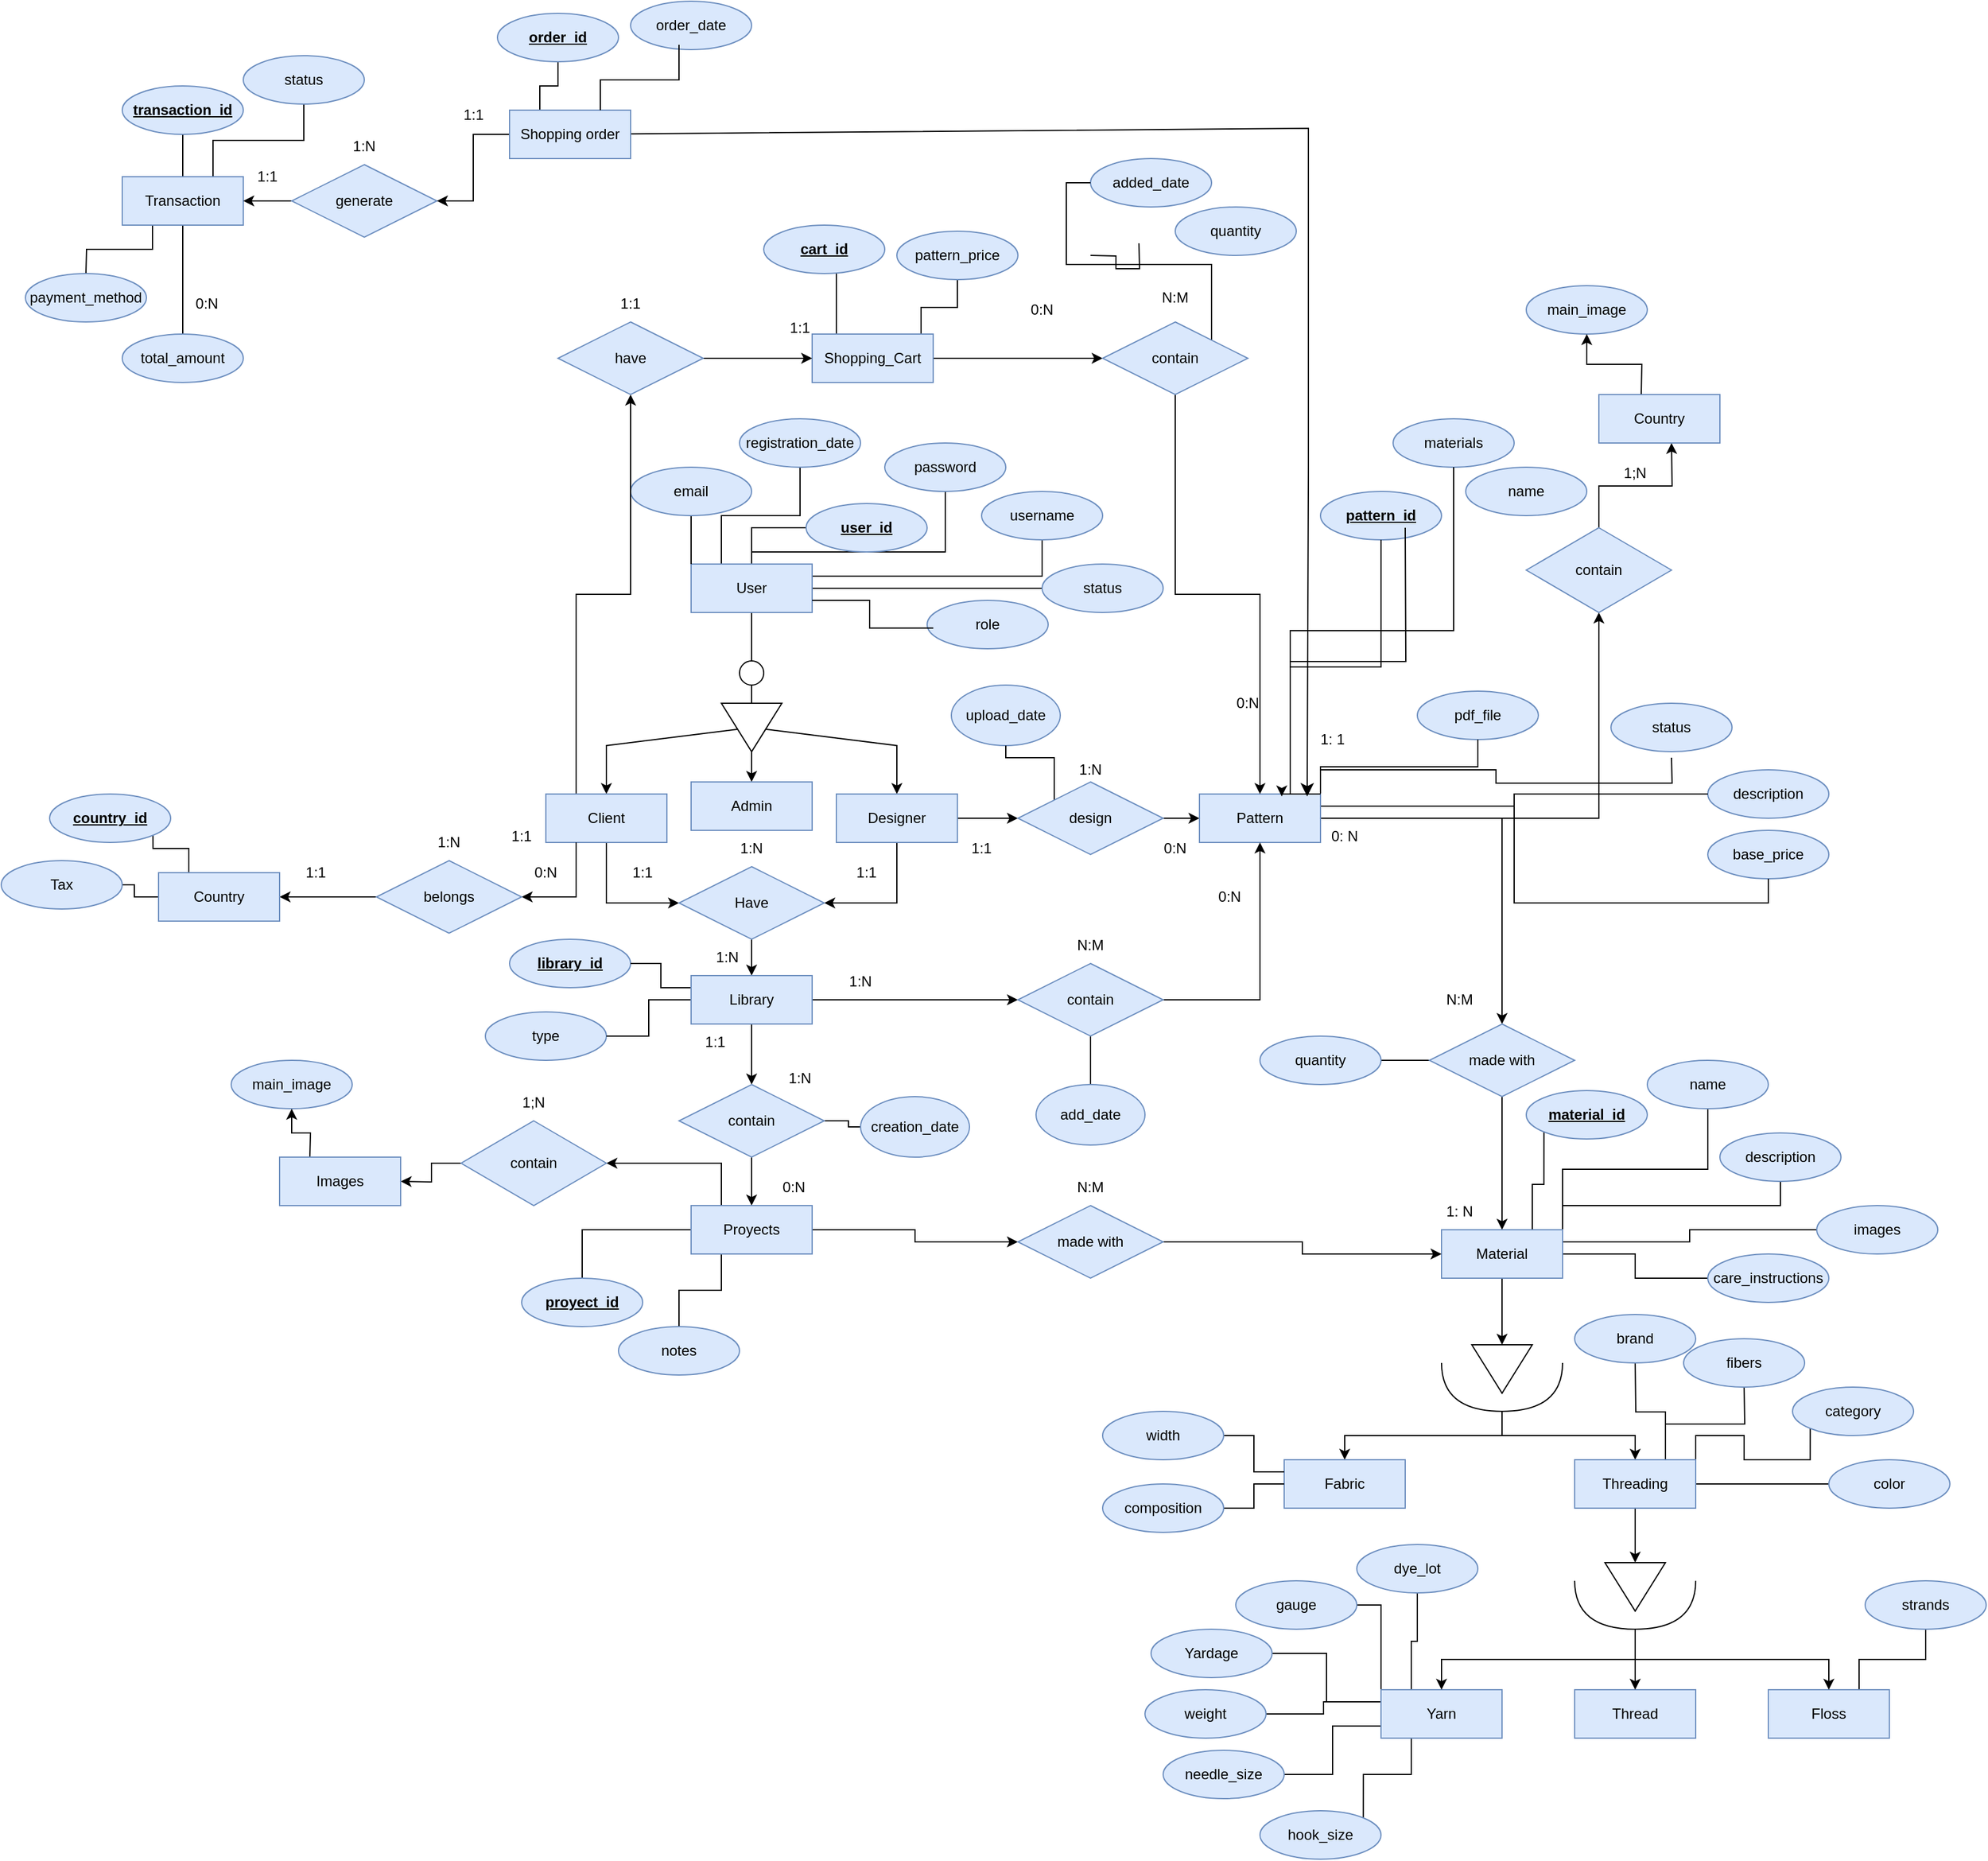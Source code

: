 <mxfile version="24.7.17">
  <diagram name="Page-1" id="HmlozY09UCpmN13KRDIS">
    <mxGraphModel dx="1351" dy="1636" grid="1" gridSize="10" guides="1" tooltips="1" connect="1" arrows="1" fold="1" page="1" pageScale="1" pageWidth="850" pageHeight="1100" math="0" shadow="0">
      <root>
        <mxCell id="0" />
        <mxCell id="1" parent="0" />
        <mxCell id="2ZaDZYwQvwbcYQ4eUuJH-8" value="" style="edgeStyle=orthogonalEdgeStyle;rounded=0;orthogonalLoop=1;jettySize=auto;html=1;endArrow=none;endFill=0;exitX=0.5;exitY=1;exitDx=0;exitDy=0;" parent="1" source="2ZaDZYwQvwbcYQ4eUuJH-26" edge="1">
          <mxGeometry relative="1" as="geometry">
            <mxPoint x="280" y="380" as="sourcePoint" />
            <mxPoint x="280" y="425" as="targetPoint" />
          </mxGeometry>
        </mxCell>
        <mxCell id="2ZaDZYwQvwbcYQ4eUuJH-10" value="" style="edgeStyle=orthogonalEdgeStyle;rounded=0;orthogonalLoop=1;jettySize=auto;html=1;" parent="1" source="2ZaDZYwQvwbcYQ4eUuJH-4" edge="1">
          <mxGeometry relative="1" as="geometry">
            <mxPoint x="160" y="500" as="targetPoint" />
            <Array as="points">
              <mxPoint x="160" y="460" />
            </Array>
          </mxGeometry>
        </mxCell>
        <mxCell id="2ZaDZYwQvwbcYQ4eUuJH-11" value="" style="edgeStyle=orthogonalEdgeStyle;rounded=0;orthogonalLoop=1;jettySize=auto;html=1;" parent="1" source="2ZaDZYwQvwbcYQ4eUuJH-4" edge="1">
          <mxGeometry relative="1" as="geometry">
            <mxPoint x="400" y="500" as="targetPoint" />
            <Array as="points">
              <mxPoint x="400" y="460" />
            </Array>
          </mxGeometry>
        </mxCell>
        <mxCell id="caHkFue1k4wD9SIDWnCT-4" style="edgeStyle=orthogonalEdgeStyle;rounded=0;orthogonalLoop=1;jettySize=auto;html=1;exitX=1;exitY=0.5;exitDx=0;exitDy=0;" parent="1" source="2ZaDZYwQvwbcYQ4eUuJH-4" target="caHkFue1k4wD9SIDWnCT-3" edge="1">
          <mxGeometry relative="1" as="geometry" />
        </mxCell>
        <mxCell id="2ZaDZYwQvwbcYQ4eUuJH-4" value="" style="triangle;whiteSpace=wrap;html=1;rotation=90;" parent="1" vertex="1">
          <mxGeometry x="260" y="420" width="40" height="50" as="geometry" />
        </mxCell>
        <mxCell id="2ZaDZYwQvwbcYQ4eUuJH-5" value="" style="ellipse;whiteSpace=wrap;html=1;aspect=fixed;" parent="1" vertex="1">
          <mxGeometry x="270" y="390" width="20" height="20" as="geometry" />
        </mxCell>
        <mxCell id="2ZaDZYwQvwbcYQ4eUuJH-21" value="upload_date" style="ellipse;whiteSpace=wrap;html=1;fillColor=#dae8fc;strokeColor=#6c8ebf;" parent="1" vertex="1">
          <mxGeometry x="445" y="410" width="90" height="50" as="geometry" />
        </mxCell>
        <mxCell id="2ZaDZYwQvwbcYQ4eUuJH-156" style="edgeStyle=orthogonalEdgeStyle;rounded=0;orthogonalLoop=1;jettySize=auto;html=1;exitX=0.25;exitY=0;exitDx=0;exitDy=0;entryX=0.5;entryY=1;entryDx=0;entryDy=0;endArrow=none;endFill=0;" parent="1" source="2ZaDZYwQvwbcYQ4eUuJH-26" target="2ZaDZYwQvwbcYQ4eUuJH-32" edge="1">
          <mxGeometry relative="1" as="geometry" />
        </mxCell>
        <mxCell id="2ZaDZYwQvwbcYQ4eUuJH-157" style="edgeStyle=orthogonalEdgeStyle;rounded=0;orthogonalLoop=1;jettySize=auto;html=1;exitX=0.5;exitY=0;exitDx=0;exitDy=0;entryX=0;entryY=0.5;entryDx=0;entryDy=0;endArrow=none;endFill=0;" parent="1" source="2ZaDZYwQvwbcYQ4eUuJH-26" target="2ZaDZYwQvwbcYQ4eUuJH-28" edge="1">
          <mxGeometry relative="1" as="geometry" />
        </mxCell>
        <mxCell id="2ZaDZYwQvwbcYQ4eUuJH-159" style="edgeStyle=orthogonalEdgeStyle;rounded=0;orthogonalLoop=1;jettySize=auto;html=1;exitX=0.5;exitY=0;exitDx=0;exitDy=0;endArrow=none;endFill=0;" parent="1" source="2ZaDZYwQvwbcYQ4eUuJH-26" target="2ZaDZYwQvwbcYQ4eUuJH-29" edge="1">
          <mxGeometry relative="1" as="geometry">
            <Array as="points">
              <mxPoint x="280" y="300" />
              <mxPoint x="440" y="300" />
            </Array>
          </mxGeometry>
        </mxCell>
        <mxCell id="2ZaDZYwQvwbcYQ4eUuJH-161" style="edgeStyle=orthogonalEdgeStyle;rounded=0;orthogonalLoop=1;jettySize=auto;html=1;exitX=1;exitY=0.25;exitDx=0;exitDy=0;endArrow=none;endFill=0;" parent="1" source="2ZaDZYwQvwbcYQ4eUuJH-26" target="2ZaDZYwQvwbcYQ4eUuJH-30" edge="1">
          <mxGeometry relative="1" as="geometry" />
        </mxCell>
        <mxCell id="2ZaDZYwQvwbcYQ4eUuJH-162" style="edgeStyle=orthogonalEdgeStyle;rounded=0;orthogonalLoop=1;jettySize=auto;html=1;exitX=1;exitY=0.5;exitDx=0;exitDy=0;entryX=0;entryY=0.5;entryDx=0;entryDy=0;endArrow=none;endFill=0;" parent="1" source="2ZaDZYwQvwbcYQ4eUuJH-26" target="2ZaDZYwQvwbcYQ4eUuJH-31" edge="1">
          <mxGeometry relative="1" as="geometry" />
        </mxCell>
        <mxCell id="2ZaDZYwQvwbcYQ4eUuJH-26" value="User" style="whiteSpace=wrap;html=1;align=center;fillColor=#dae8fc;strokeColor=#6c8ebf;" parent="1" vertex="1">
          <mxGeometry x="230" y="310" width="100" height="40" as="geometry" />
        </mxCell>
        <mxCell id="2ZaDZYwQvwbcYQ4eUuJH-155" style="edgeStyle=orthogonalEdgeStyle;rounded=0;orthogonalLoop=1;jettySize=auto;html=1;exitX=0.5;exitY=1;exitDx=0;exitDy=0;entryX=0;entryY=0;entryDx=0;entryDy=0;endArrow=none;endFill=0;" parent="1" source="2ZaDZYwQvwbcYQ4eUuJH-27" target="2ZaDZYwQvwbcYQ4eUuJH-26" edge="1">
          <mxGeometry relative="1" as="geometry" />
        </mxCell>
        <mxCell id="2ZaDZYwQvwbcYQ4eUuJH-27" value="&lt;div&gt;email&lt;/div&gt;" style="ellipse;whiteSpace=wrap;html=1;align=center;fillColor=#dae8fc;strokeColor=#6c8ebf;" parent="1" vertex="1">
          <mxGeometry x="180" y="230" width="100" height="40" as="geometry" />
        </mxCell>
        <mxCell id="2ZaDZYwQvwbcYQ4eUuJH-28" value="&lt;b&gt;&lt;u&gt;user_id&lt;/u&gt;&lt;/b&gt;" style="ellipse;whiteSpace=wrap;html=1;align=center;fillColor=#dae8fc;strokeColor=#6c8ebf;" parent="1" vertex="1">
          <mxGeometry x="325" y="260" width="100" height="40" as="geometry" />
        </mxCell>
        <mxCell id="2ZaDZYwQvwbcYQ4eUuJH-29" value="password" style="ellipse;whiteSpace=wrap;html=1;align=center;fillColor=#dae8fc;strokeColor=#6c8ebf;" parent="1" vertex="1">
          <mxGeometry x="390" y="210" width="100" height="40" as="geometry" />
        </mxCell>
        <mxCell id="2ZaDZYwQvwbcYQ4eUuJH-30" value="&lt;div&gt;username&lt;/div&gt;" style="ellipse;whiteSpace=wrap;html=1;align=center;fillColor=#dae8fc;strokeColor=#6c8ebf;" parent="1" vertex="1">
          <mxGeometry x="470" y="250" width="100" height="40" as="geometry" />
        </mxCell>
        <mxCell id="2ZaDZYwQvwbcYQ4eUuJH-31" value="&lt;div&gt;status&lt;/div&gt;" style="ellipse;whiteSpace=wrap;html=1;align=center;fillColor=#dae8fc;strokeColor=#6c8ebf;" parent="1" vertex="1">
          <mxGeometry x="520" y="310" width="100" height="40" as="geometry" />
        </mxCell>
        <mxCell id="2ZaDZYwQvwbcYQ4eUuJH-32" value="&lt;div&gt;registration_date&lt;/div&gt;" style="ellipse;whiteSpace=wrap;html=1;align=center;fillColor=#dae8fc;strokeColor=#6c8ebf;" parent="1" vertex="1">
          <mxGeometry x="270" y="190" width="100" height="40" as="geometry" />
        </mxCell>
        <mxCell id="2ZaDZYwQvwbcYQ4eUuJH-60" style="edgeStyle=orthogonalEdgeStyle;rounded=0;orthogonalLoop=1;jettySize=auto;html=1;entryX=0;entryY=0.5;entryDx=0;entryDy=0;" parent="1" source="2ZaDZYwQvwbcYQ4eUuJH-33" target="2ZaDZYwQvwbcYQ4eUuJH-51" edge="1">
          <mxGeometry relative="1" as="geometry">
            <Array as="points">
              <mxPoint x="160" y="590" />
            </Array>
          </mxGeometry>
        </mxCell>
        <mxCell id="2ZaDZYwQvwbcYQ4eUuJH-128" style="edgeStyle=orthogonalEdgeStyle;rounded=0;orthogonalLoop=1;jettySize=auto;html=1;exitX=0.25;exitY=0;exitDx=0;exitDy=0;entryX=0.5;entryY=1;entryDx=0;entryDy=0;" parent="1" source="2ZaDZYwQvwbcYQ4eUuJH-33" target="2ZaDZYwQvwbcYQ4eUuJH-124" edge="1">
          <mxGeometry relative="1" as="geometry" />
        </mxCell>
        <mxCell id="caHkFue1k4wD9SIDWnCT-55" style="edgeStyle=orthogonalEdgeStyle;rounded=0;orthogonalLoop=1;jettySize=auto;html=1;exitX=0.25;exitY=1;exitDx=0;exitDy=0;entryX=1;entryY=0.5;entryDx=0;entryDy=0;" parent="1" source="caHkFue1k4wD9SIDWnCT-56" target="caHkFue1k4wD9SIDWnCT-54" edge="1">
          <mxGeometry relative="1" as="geometry">
            <Array as="points">
              <mxPoint x="10" y="585" />
            </Array>
          </mxGeometry>
        </mxCell>
        <mxCell id="2ZaDZYwQvwbcYQ4eUuJH-33" value="&lt;div&gt;Client&lt;/div&gt;" style="whiteSpace=wrap;html=1;align=center;fillColor=#dae8fc;strokeColor=#6c8ebf;" parent="1" vertex="1">
          <mxGeometry x="110" y="500" width="100" height="40" as="geometry" />
        </mxCell>
        <mxCell id="2ZaDZYwQvwbcYQ4eUuJH-61" style="edgeStyle=orthogonalEdgeStyle;rounded=0;orthogonalLoop=1;jettySize=auto;html=1;entryX=1;entryY=0.5;entryDx=0;entryDy=0;" parent="1" source="2ZaDZYwQvwbcYQ4eUuJH-34" target="2ZaDZYwQvwbcYQ4eUuJH-51" edge="1">
          <mxGeometry relative="1" as="geometry">
            <Array as="points">
              <mxPoint x="400" y="590" />
            </Array>
          </mxGeometry>
        </mxCell>
        <mxCell id="2ZaDZYwQvwbcYQ4eUuJH-62" style="edgeStyle=orthogonalEdgeStyle;rounded=0;orthogonalLoop=1;jettySize=auto;html=1;exitX=1;exitY=0.5;exitDx=0;exitDy=0;" parent="1" source="2ZaDZYwQvwbcYQ4eUuJH-34" target="2ZaDZYwQvwbcYQ4eUuJH-35" edge="1">
          <mxGeometry relative="1" as="geometry" />
        </mxCell>
        <mxCell id="2ZaDZYwQvwbcYQ4eUuJH-34" value="&lt;div&gt;Designer&lt;/div&gt;" style="whiteSpace=wrap;html=1;align=center;fillColor=#dae8fc;strokeColor=#6c8ebf;" parent="1" vertex="1">
          <mxGeometry x="350" y="500" width="100" height="40" as="geometry" />
        </mxCell>
        <mxCell id="2ZaDZYwQvwbcYQ4eUuJH-63" style="edgeStyle=orthogonalEdgeStyle;rounded=0;orthogonalLoop=1;jettySize=auto;html=1;exitX=1;exitY=0.5;exitDx=0;exitDy=0;" parent="1" source="2ZaDZYwQvwbcYQ4eUuJH-35" target="2ZaDZYwQvwbcYQ4eUuJH-55" edge="1">
          <mxGeometry relative="1" as="geometry" />
        </mxCell>
        <mxCell id="2ZaDZYwQvwbcYQ4eUuJH-164" style="edgeStyle=orthogonalEdgeStyle;rounded=0;orthogonalLoop=1;jettySize=auto;html=1;exitX=0;exitY=0;exitDx=0;exitDy=0;endArrow=none;endFill=0;" parent="1" source="2ZaDZYwQvwbcYQ4eUuJH-35" target="2ZaDZYwQvwbcYQ4eUuJH-21" edge="1">
          <mxGeometry relative="1" as="geometry" />
        </mxCell>
        <mxCell id="2ZaDZYwQvwbcYQ4eUuJH-35" value="design" style="shape=rhombus;perimeter=rhombusPerimeter;whiteSpace=wrap;html=1;align=center;fillColor=#dae8fc;strokeColor=#6c8ebf;" parent="1" vertex="1">
          <mxGeometry x="500" y="490" width="120" height="60" as="geometry" />
        </mxCell>
        <mxCell id="2ZaDZYwQvwbcYQ4eUuJH-37" value="&lt;u&gt;&lt;b&gt;pattern_id&lt;/b&gt;&lt;/u&gt;" style="ellipse;whiteSpace=wrap;html=1;align=center;fillColor=#dae8fc;strokeColor=#6c8ebf;" parent="1" vertex="1">
          <mxGeometry x="750" y="250" width="100" height="40" as="geometry" />
        </mxCell>
        <mxCell id="2ZaDZYwQvwbcYQ4eUuJH-39" style="edgeStyle=orthogonalEdgeStyle;rounded=0;orthogonalLoop=1;jettySize=auto;html=1;exitX=0.5;exitY=1;exitDx=0;exitDy=0;" parent="1" source="2ZaDZYwQvwbcYQ4eUuJH-37" target="2ZaDZYwQvwbcYQ4eUuJH-37" edge="1">
          <mxGeometry relative="1" as="geometry" />
        </mxCell>
        <mxCell id="2ZaDZYwQvwbcYQ4eUuJH-40" value="name" style="ellipse;whiteSpace=wrap;html=1;align=center;fillColor=#dae8fc;strokeColor=#6c8ebf;" parent="1" vertex="1">
          <mxGeometry x="870" y="230" width="100" height="40" as="geometry" />
        </mxCell>
        <mxCell id="2ZaDZYwQvwbcYQ4eUuJH-41" value="&lt;div&gt;description&lt;/div&gt;" style="ellipse;whiteSpace=wrap;html=1;align=center;fillColor=#dae8fc;strokeColor=#6c8ebf;" parent="1" vertex="1">
          <mxGeometry x="1070" y="480" width="100" height="40" as="geometry" />
        </mxCell>
        <mxCell id="2ZaDZYwQvwbcYQ4eUuJH-42" value="base_price" style="ellipse;whiteSpace=wrap;html=1;align=center;fillColor=#dae8fc;strokeColor=#6c8ebf;" parent="1" vertex="1">
          <mxGeometry x="1070" y="530" width="100" height="40" as="geometry" />
        </mxCell>
        <mxCell id="2ZaDZYwQvwbcYQ4eUuJH-43" value="materials" style="ellipse;whiteSpace=wrap;html=1;align=center;fillColor=#dae8fc;strokeColor=#6c8ebf;" parent="1" vertex="1">
          <mxGeometry x="810" y="190" width="100" height="40" as="geometry" />
        </mxCell>
        <mxCell id="2ZaDZYwQvwbcYQ4eUuJH-45" value="pdf_file" style="ellipse;whiteSpace=wrap;html=1;align=center;fillColor=#dae8fc;strokeColor=#6c8ebf;" parent="1" vertex="1">
          <mxGeometry x="830" y="415" width="100" height="40" as="geometry" />
        </mxCell>
        <mxCell id="2ZaDZYwQvwbcYQ4eUuJH-48" value="role" style="ellipse;whiteSpace=wrap;html=1;align=center;fillColor=#dae8fc;strokeColor=#6c8ebf;" parent="1" vertex="1">
          <mxGeometry x="425" y="340" width="100" height="40" as="geometry" />
        </mxCell>
        <mxCell id="2ZaDZYwQvwbcYQ4eUuJH-65" style="edgeStyle=orthogonalEdgeStyle;rounded=0;orthogonalLoop=1;jettySize=auto;html=1;exitX=0.5;exitY=1;exitDx=0;exitDy=0;" parent="1" source="2ZaDZYwQvwbcYQ4eUuJH-51" target="2ZaDZYwQvwbcYQ4eUuJH-56" edge="1">
          <mxGeometry relative="1" as="geometry" />
        </mxCell>
        <mxCell id="2ZaDZYwQvwbcYQ4eUuJH-51" value="&lt;div&gt;Have&lt;/div&gt;" style="shape=rhombus;perimeter=rhombusPerimeter;whiteSpace=wrap;html=1;align=center;fillColor=#dae8fc;strokeColor=#6c8ebf;" parent="1" vertex="1">
          <mxGeometry x="220" y="560" width="120" height="60" as="geometry" />
        </mxCell>
        <mxCell id="2ZaDZYwQvwbcYQ4eUuJH-52" value="&lt;u&gt;&lt;b&gt;library_id&lt;/b&gt;&lt;/u&gt;" style="ellipse;whiteSpace=wrap;html=1;align=center;fillColor=#dae8fc;strokeColor=#6c8ebf;" parent="1" vertex="1">
          <mxGeometry x="80" y="620" width="100" height="40" as="geometry" />
        </mxCell>
        <mxCell id="2ZaDZYwQvwbcYQ4eUuJH-53" value="&lt;div&gt;type&lt;/div&gt;" style="ellipse;whiteSpace=wrap;html=1;align=center;fillColor=#dae8fc;strokeColor=#6c8ebf;" parent="1" vertex="1">
          <mxGeometry x="60" y="680" width="100" height="40" as="geometry" />
        </mxCell>
        <mxCell id="2ZaDZYwQvwbcYQ4eUuJH-70" value="" style="edgeStyle=orthogonalEdgeStyle;rounded=0;orthogonalLoop=1;jettySize=auto;html=1;entryX=0.5;entryY=0;entryDx=0;entryDy=0;" parent="1" source="2ZaDZYwQvwbcYQ4eUuJH-55" target="2ZaDZYwQvwbcYQ4eUuJH-71" edge="1">
          <mxGeometry relative="1" as="geometry">
            <mxPoint x="840" y="520" as="targetPoint" />
            <Array as="points">
              <mxPoint x="900" y="520" />
            </Array>
          </mxGeometry>
        </mxCell>
        <mxCell id="2ZaDZYwQvwbcYQ4eUuJH-179" style="edgeStyle=orthogonalEdgeStyle;rounded=0;orthogonalLoop=1;jettySize=auto;html=1;exitX=0.75;exitY=0;exitDx=0;exitDy=0;entryX=0.5;entryY=1;entryDx=0;entryDy=0;endArrow=none;endFill=0;" parent="1" source="2ZaDZYwQvwbcYQ4eUuJH-55" target="2ZaDZYwQvwbcYQ4eUuJH-37" edge="1">
          <mxGeometry relative="1" as="geometry" />
        </mxCell>
        <mxCell id="2ZaDZYwQvwbcYQ4eUuJH-180" style="edgeStyle=orthogonalEdgeStyle;rounded=0;orthogonalLoop=1;jettySize=auto;html=1;exitX=0.75;exitY=0;exitDx=0;exitDy=0;entryX=0.5;entryY=1;entryDx=0;entryDy=0;endArrow=none;endFill=0;" parent="1" source="2ZaDZYwQvwbcYQ4eUuJH-55" target="2ZaDZYwQvwbcYQ4eUuJH-43" edge="1">
          <mxGeometry relative="1" as="geometry" />
        </mxCell>
        <mxCell id="2ZaDZYwQvwbcYQ4eUuJH-182" style="edgeStyle=orthogonalEdgeStyle;rounded=0;orthogonalLoop=1;jettySize=auto;html=1;exitX=1;exitY=0;exitDx=0;exitDy=0;entryX=0.5;entryY=1;entryDx=0;entryDy=0;endArrow=none;endFill=0;" parent="1" source="2ZaDZYwQvwbcYQ4eUuJH-55" target="2ZaDZYwQvwbcYQ4eUuJH-45" edge="1">
          <mxGeometry relative="1" as="geometry">
            <mxPoint x="930" y="450" as="targetPoint" />
          </mxGeometry>
        </mxCell>
        <mxCell id="2ZaDZYwQvwbcYQ4eUuJH-183" style="edgeStyle=orthogonalEdgeStyle;rounded=0;orthogonalLoop=1;jettySize=auto;html=1;exitX=1;exitY=0;exitDx=0;exitDy=0;endArrow=none;endFill=0;" parent="1" source="2ZaDZYwQvwbcYQ4eUuJH-55" edge="1">
          <mxGeometry relative="1" as="geometry">
            <mxPoint x="1040" y="470" as="targetPoint" />
          </mxGeometry>
        </mxCell>
        <mxCell id="2ZaDZYwQvwbcYQ4eUuJH-184" style="edgeStyle=orthogonalEdgeStyle;rounded=0;orthogonalLoop=1;jettySize=auto;html=1;exitX=0.75;exitY=0;exitDx=0;exitDy=0;endArrow=none;endFill=0;" parent="1" source="2ZaDZYwQvwbcYQ4eUuJH-55" edge="1">
          <mxGeometry relative="1" as="geometry">
            <mxPoint x="820" y="280" as="targetPoint" />
          </mxGeometry>
        </mxCell>
        <mxCell id="2ZaDZYwQvwbcYQ4eUuJH-185" style="edgeStyle=orthogonalEdgeStyle;rounded=0;orthogonalLoop=1;jettySize=auto;html=1;exitX=1;exitY=0.25;exitDx=0;exitDy=0;endArrow=none;endFill=0;" parent="1" source="2ZaDZYwQvwbcYQ4eUuJH-55" target="2ZaDZYwQvwbcYQ4eUuJH-41" edge="1">
          <mxGeometry relative="1" as="geometry" />
        </mxCell>
        <mxCell id="2ZaDZYwQvwbcYQ4eUuJH-186" style="edgeStyle=orthogonalEdgeStyle;rounded=0;orthogonalLoop=1;jettySize=auto;html=1;exitX=1;exitY=0.25;exitDx=0;exitDy=0;entryX=0.5;entryY=1;entryDx=0;entryDy=0;endArrow=none;endFill=0;" parent="1" source="2ZaDZYwQvwbcYQ4eUuJH-55" target="2ZaDZYwQvwbcYQ4eUuJH-42" edge="1">
          <mxGeometry relative="1" as="geometry" />
        </mxCell>
        <mxCell id="caHkFue1k4wD9SIDWnCT-8" style="edgeStyle=orthogonalEdgeStyle;rounded=0;orthogonalLoop=1;jettySize=auto;html=1;" parent="1" source="2ZaDZYwQvwbcYQ4eUuJH-55" target="caHkFue1k4wD9SIDWnCT-5" edge="1">
          <mxGeometry relative="1" as="geometry" />
        </mxCell>
        <mxCell id="2ZaDZYwQvwbcYQ4eUuJH-55" value="Pattern" style="whiteSpace=wrap;html=1;align=center;fillColor=#dae8fc;strokeColor=#6c8ebf;" parent="1" vertex="1">
          <mxGeometry x="650" y="500" width="100" height="40" as="geometry" />
        </mxCell>
        <mxCell id="2ZaDZYwQvwbcYQ4eUuJH-66" style="edgeStyle=orthogonalEdgeStyle;rounded=0;orthogonalLoop=1;jettySize=auto;html=1;exitX=1;exitY=0.5;exitDx=0;exitDy=0;" parent="1" source="2ZaDZYwQvwbcYQ4eUuJH-56" target="2ZaDZYwQvwbcYQ4eUuJH-64" edge="1">
          <mxGeometry relative="1" as="geometry" />
        </mxCell>
        <mxCell id="2ZaDZYwQvwbcYQ4eUuJH-218" style="edgeStyle=orthogonalEdgeStyle;rounded=0;orthogonalLoop=1;jettySize=auto;html=1;exitX=0.5;exitY=1;exitDx=0;exitDy=0;entryX=0.5;entryY=0;entryDx=0;entryDy=0;" parent="1" source="2ZaDZYwQvwbcYQ4eUuJH-56" target="2ZaDZYwQvwbcYQ4eUuJH-142" edge="1">
          <mxGeometry relative="1" as="geometry" />
        </mxCell>
        <mxCell id="2ZaDZYwQvwbcYQ4eUuJH-221" style="edgeStyle=orthogonalEdgeStyle;rounded=0;orthogonalLoop=1;jettySize=auto;html=1;exitX=0;exitY=0.25;exitDx=0;exitDy=0;endArrow=none;endFill=0;" parent="1" source="2ZaDZYwQvwbcYQ4eUuJH-56" target="2ZaDZYwQvwbcYQ4eUuJH-52" edge="1">
          <mxGeometry relative="1" as="geometry" />
        </mxCell>
        <mxCell id="2ZaDZYwQvwbcYQ4eUuJH-222" style="edgeStyle=orthogonalEdgeStyle;rounded=0;orthogonalLoop=1;jettySize=auto;html=1;exitX=0;exitY=0.5;exitDx=0;exitDy=0;endArrow=none;endFill=0;" parent="1" source="2ZaDZYwQvwbcYQ4eUuJH-56" target="2ZaDZYwQvwbcYQ4eUuJH-53" edge="1">
          <mxGeometry relative="1" as="geometry" />
        </mxCell>
        <mxCell id="2ZaDZYwQvwbcYQ4eUuJH-56" value="Library" style="whiteSpace=wrap;html=1;align=center;fillColor=#dae8fc;strokeColor=#6c8ebf;" parent="1" vertex="1">
          <mxGeometry x="230" y="650" width="100" height="40" as="geometry" />
        </mxCell>
        <mxCell id="2ZaDZYwQvwbcYQ4eUuJH-67" style="edgeStyle=orthogonalEdgeStyle;rounded=0;orthogonalLoop=1;jettySize=auto;html=1;exitX=1;exitY=0.5;exitDx=0;exitDy=0;" parent="1" source="2ZaDZYwQvwbcYQ4eUuJH-64" target="2ZaDZYwQvwbcYQ4eUuJH-55" edge="1">
          <mxGeometry relative="1" as="geometry" />
        </mxCell>
        <mxCell id="2ZaDZYwQvwbcYQ4eUuJH-223" style="edgeStyle=orthogonalEdgeStyle;rounded=0;orthogonalLoop=1;jettySize=auto;html=1;exitX=0.5;exitY=1;exitDx=0;exitDy=0;endArrow=none;endFill=0;" parent="1" source="2ZaDZYwQvwbcYQ4eUuJH-64" target="2ZaDZYwQvwbcYQ4eUuJH-68" edge="1">
          <mxGeometry relative="1" as="geometry" />
        </mxCell>
        <mxCell id="2ZaDZYwQvwbcYQ4eUuJH-64" value="contain" style="shape=rhombus;perimeter=rhombusPerimeter;whiteSpace=wrap;html=1;align=center;fillColor=#dae8fc;strokeColor=#6c8ebf;" parent="1" vertex="1">
          <mxGeometry x="500" y="640" width="120" height="60" as="geometry" />
        </mxCell>
        <mxCell id="2ZaDZYwQvwbcYQ4eUuJH-68" value="add_date" style="ellipse;whiteSpace=wrap;html=1;fillColor=#dae8fc;strokeColor=#6c8ebf;" parent="1" vertex="1">
          <mxGeometry x="515" y="740" width="90" height="50" as="geometry" />
        </mxCell>
        <mxCell id="2ZaDZYwQvwbcYQ4eUuJH-178" style="edgeStyle=orthogonalEdgeStyle;rounded=0;orthogonalLoop=1;jettySize=auto;html=1;" parent="1" source="2ZaDZYwQvwbcYQ4eUuJH-71" target="2ZaDZYwQvwbcYQ4eUuJH-72" edge="1">
          <mxGeometry relative="1" as="geometry" />
        </mxCell>
        <mxCell id="2ZaDZYwQvwbcYQ4eUuJH-187" style="edgeStyle=orthogonalEdgeStyle;rounded=0;orthogonalLoop=1;jettySize=auto;html=1;exitX=0;exitY=0.5;exitDx=0;exitDy=0;endArrow=none;endFill=0;" parent="1" source="2ZaDZYwQvwbcYQ4eUuJH-71" target="2ZaDZYwQvwbcYQ4eUuJH-74" edge="1">
          <mxGeometry relative="1" as="geometry" />
        </mxCell>
        <mxCell id="2ZaDZYwQvwbcYQ4eUuJH-71" value="made with" style="shape=rhombus;perimeter=rhombusPerimeter;whiteSpace=wrap;html=1;align=center;fillColor=#dae8fc;strokeColor=#6c8ebf;" parent="1" vertex="1">
          <mxGeometry x="840" y="690" width="120" height="60" as="geometry" />
        </mxCell>
        <mxCell id="2ZaDZYwQvwbcYQ4eUuJH-188" style="edgeStyle=orthogonalEdgeStyle;rounded=0;orthogonalLoop=1;jettySize=auto;html=1;exitX=0.5;exitY=1;exitDx=0;exitDy=0;entryX=0;entryY=0.5;entryDx=0;entryDy=0;" parent="1" source="2ZaDZYwQvwbcYQ4eUuJH-72" target="2ZaDZYwQvwbcYQ4eUuJH-83" edge="1">
          <mxGeometry relative="1" as="geometry" />
        </mxCell>
        <mxCell id="2ZaDZYwQvwbcYQ4eUuJH-189" style="edgeStyle=orthogonalEdgeStyle;rounded=0;orthogonalLoop=1;jettySize=auto;html=1;exitX=0.75;exitY=0;exitDx=0;exitDy=0;entryX=0;entryY=1;entryDx=0;entryDy=0;endArrow=none;endFill=0;" parent="1" source="2ZaDZYwQvwbcYQ4eUuJH-72" target="2ZaDZYwQvwbcYQ4eUuJH-76" edge="1">
          <mxGeometry relative="1" as="geometry" />
        </mxCell>
        <mxCell id="2ZaDZYwQvwbcYQ4eUuJH-192" style="edgeStyle=orthogonalEdgeStyle;rounded=0;orthogonalLoop=1;jettySize=auto;html=1;exitX=1;exitY=0;exitDx=0;exitDy=0;entryX=0.5;entryY=1;entryDx=0;entryDy=0;endArrow=none;endFill=0;" parent="1" source="2ZaDZYwQvwbcYQ4eUuJH-72" target="2ZaDZYwQvwbcYQ4eUuJH-77" edge="1">
          <mxGeometry relative="1" as="geometry" />
        </mxCell>
        <mxCell id="2ZaDZYwQvwbcYQ4eUuJH-193" style="edgeStyle=orthogonalEdgeStyle;rounded=0;orthogonalLoop=1;jettySize=auto;html=1;exitX=1;exitY=0.25;exitDx=0;exitDy=0;endArrow=none;endFill=0;" parent="1" source="2ZaDZYwQvwbcYQ4eUuJH-72" target="2ZaDZYwQvwbcYQ4eUuJH-79" edge="1">
          <mxGeometry relative="1" as="geometry">
            <Array as="points">
              <mxPoint x="950" y="840" />
              <mxPoint x="1130" y="840" />
            </Array>
          </mxGeometry>
        </mxCell>
        <mxCell id="2ZaDZYwQvwbcYQ4eUuJH-194" style="edgeStyle=orthogonalEdgeStyle;rounded=0;orthogonalLoop=1;jettySize=auto;html=1;exitX=1;exitY=0.25;exitDx=0;exitDy=0;endArrow=none;endFill=0;" parent="1" source="2ZaDZYwQvwbcYQ4eUuJH-72" target="2ZaDZYwQvwbcYQ4eUuJH-150" edge="1">
          <mxGeometry relative="1" as="geometry" />
        </mxCell>
        <mxCell id="2ZaDZYwQvwbcYQ4eUuJH-195" style="edgeStyle=orthogonalEdgeStyle;rounded=0;orthogonalLoop=1;jettySize=auto;html=1;exitX=1;exitY=0.5;exitDx=0;exitDy=0;entryX=0;entryY=0.5;entryDx=0;entryDy=0;endArrow=none;endFill=0;" parent="1" source="2ZaDZYwQvwbcYQ4eUuJH-72" target="2ZaDZYwQvwbcYQ4eUuJH-90" edge="1">
          <mxGeometry relative="1" as="geometry" />
        </mxCell>
        <mxCell id="2ZaDZYwQvwbcYQ4eUuJH-72" value="Material" style="whiteSpace=wrap;html=1;align=center;fillColor=#dae8fc;strokeColor=#6c8ebf;" parent="1" vertex="1">
          <mxGeometry x="850" y="860" width="100" height="40" as="geometry" />
        </mxCell>
        <mxCell id="2ZaDZYwQvwbcYQ4eUuJH-73" value="status" style="ellipse;whiteSpace=wrap;html=1;align=center;fillColor=#dae8fc;strokeColor=#6c8ebf;" parent="1" vertex="1">
          <mxGeometry x="990" y="425" width="100" height="40" as="geometry" />
        </mxCell>
        <mxCell id="2ZaDZYwQvwbcYQ4eUuJH-74" value="quantity" style="ellipse;whiteSpace=wrap;html=1;align=center;fillColor=#dae8fc;strokeColor=#6c8ebf;" parent="1" vertex="1">
          <mxGeometry x="700" y="700" width="100" height="40" as="geometry" />
        </mxCell>
        <mxCell id="2ZaDZYwQvwbcYQ4eUuJH-76" value="&lt;div&gt;&lt;u&gt;&lt;b&gt;material_id&lt;/b&gt;&lt;/u&gt;&lt;/div&gt;" style="ellipse;whiteSpace=wrap;html=1;align=center;fillColor=#dae8fc;strokeColor=#6c8ebf;" parent="1" vertex="1">
          <mxGeometry x="920" y="745" width="100" height="40" as="geometry" />
        </mxCell>
        <mxCell id="2ZaDZYwQvwbcYQ4eUuJH-77" value="name" style="ellipse;whiteSpace=wrap;html=1;align=center;fillColor=#dae8fc;strokeColor=#6c8ebf;" parent="1" vertex="1">
          <mxGeometry x="1020" y="720" width="100" height="40" as="geometry" />
        </mxCell>
        <mxCell id="2ZaDZYwQvwbcYQ4eUuJH-79" value="description" style="ellipse;whiteSpace=wrap;html=1;align=center;fillColor=#dae8fc;strokeColor=#6c8ebf;" parent="1" vertex="1">
          <mxGeometry x="1080" y="780" width="100" height="40" as="geometry" />
        </mxCell>
        <mxCell id="2ZaDZYwQvwbcYQ4eUuJH-83" value="" style="triangle;whiteSpace=wrap;html=1;rotation=90;" parent="1" vertex="1">
          <mxGeometry x="880" y="950" width="40" height="50" as="geometry" />
        </mxCell>
        <mxCell id="2ZaDZYwQvwbcYQ4eUuJH-198" style="edgeStyle=orthogonalEdgeStyle;rounded=0;orthogonalLoop=1;jettySize=auto;html=1;exitX=1;exitY=0.5;exitDx=0;exitDy=0;exitPerimeter=0;entryX=0.5;entryY=0;entryDx=0;entryDy=0;" parent="1" source="2ZaDZYwQvwbcYQ4eUuJH-85" target="2ZaDZYwQvwbcYQ4eUuJH-87" edge="1">
          <mxGeometry relative="1" as="geometry" />
        </mxCell>
        <mxCell id="2ZaDZYwQvwbcYQ4eUuJH-199" style="edgeStyle=orthogonalEdgeStyle;rounded=0;orthogonalLoop=1;jettySize=auto;html=1;exitX=1;exitY=0.5;exitDx=0;exitDy=0;exitPerimeter=0;entryX=0.5;entryY=0;entryDx=0;entryDy=0;" parent="1" source="2ZaDZYwQvwbcYQ4eUuJH-85" target="2ZaDZYwQvwbcYQ4eUuJH-97" edge="1">
          <mxGeometry relative="1" as="geometry" />
        </mxCell>
        <mxCell id="2ZaDZYwQvwbcYQ4eUuJH-85" value="" style="shape=requiredInterface;html=1;verticalLabelPosition=bottom;sketch=0;rotation=90;" parent="1" vertex="1">
          <mxGeometry x="880" y="940" width="40" height="100" as="geometry" />
        </mxCell>
        <mxCell id="2ZaDZYwQvwbcYQ4eUuJH-87" value="Fabric" style="whiteSpace=wrap;html=1;align=center;fillColor=#dae8fc;strokeColor=#6c8ebf;" parent="1" vertex="1">
          <mxGeometry x="720" y="1050" width="100" height="40" as="geometry" />
        </mxCell>
        <mxCell id="2ZaDZYwQvwbcYQ4eUuJH-212" style="edgeStyle=orthogonalEdgeStyle;rounded=0;orthogonalLoop=1;jettySize=auto;html=1;exitX=0.25;exitY=0;exitDx=0;exitDy=0;entryX=0.5;entryY=1;entryDx=0;entryDy=0;endArrow=none;endFill=0;" parent="1" source="2ZaDZYwQvwbcYQ4eUuJH-88" target="2ZaDZYwQvwbcYQ4eUuJH-106" edge="1">
          <mxGeometry relative="1" as="geometry" />
        </mxCell>
        <mxCell id="2ZaDZYwQvwbcYQ4eUuJH-213" style="edgeStyle=orthogonalEdgeStyle;rounded=0;orthogonalLoop=1;jettySize=auto;html=1;exitX=0;exitY=0;exitDx=0;exitDy=0;entryX=1;entryY=0.5;entryDx=0;entryDy=0;endArrow=none;endFill=0;" parent="1" source="2ZaDZYwQvwbcYQ4eUuJH-88" target="2ZaDZYwQvwbcYQ4eUuJH-99" edge="1">
          <mxGeometry relative="1" as="geometry" />
        </mxCell>
        <mxCell id="2ZaDZYwQvwbcYQ4eUuJH-214" style="edgeStyle=orthogonalEdgeStyle;rounded=0;orthogonalLoop=1;jettySize=auto;html=1;exitX=0;exitY=0.25;exitDx=0;exitDy=0;entryX=1;entryY=0.5;entryDx=0;entryDy=0;endArrow=none;endFill=0;" parent="1" source="2ZaDZYwQvwbcYQ4eUuJH-88" target="2ZaDZYwQvwbcYQ4eUuJH-101" edge="1">
          <mxGeometry relative="1" as="geometry" />
        </mxCell>
        <mxCell id="2ZaDZYwQvwbcYQ4eUuJH-215" style="edgeStyle=orthogonalEdgeStyle;rounded=0;orthogonalLoop=1;jettySize=auto;html=1;exitX=0;exitY=0.25;exitDx=0;exitDy=0;entryX=1;entryY=0.5;entryDx=0;entryDy=0;endSize=7;endArrow=none;endFill=0;" parent="1" source="2ZaDZYwQvwbcYQ4eUuJH-88" target="2ZaDZYwQvwbcYQ4eUuJH-93" edge="1">
          <mxGeometry relative="1" as="geometry" />
        </mxCell>
        <mxCell id="2ZaDZYwQvwbcYQ4eUuJH-216" style="edgeStyle=orthogonalEdgeStyle;rounded=0;orthogonalLoop=1;jettySize=auto;html=1;exitX=0;exitY=0.75;exitDx=0;exitDy=0;entryX=1;entryY=0.5;entryDx=0;entryDy=0;endArrow=none;endFill=0;" parent="1" source="2ZaDZYwQvwbcYQ4eUuJH-88" target="2ZaDZYwQvwbcYQ4eUuJH-102" edge="1">
          <mxGeometry relative="1" as="geometry" />
        </mxCell>
        <mxCell id="2ZaDZYwQvwbcYQ4eUuJH-217" style="edgeStyle=orthogonalEdgeStyle;rounded=0;orthogonalLoop=1;jettySize=auto;html=1;exitX=0.25;exitY=1;exitDx=0;exitDy=0;entryX=1;entryY=0;entryDx=0;entryDy=0;endArrow=none;endFill=0;" parent="1" source="2ZaDZYwQvwbcYQ4eUuJH-88" target="2ZaDZYwQvwbcYQ4eUuJH-103" edge="1">
          <mxGeometry relative="1" as="geometry" />
        </mxCell>
        <mxCell id="2ZaDZYwQvwbcYQ4eUuJH-88" value="Yarn" style="whiteSpace=wrap;html=1;align=center;fillColor=#dae8fc;strokeColor=#6c8ebf;" parent="1" vertex="1">
          <mxGeometry x="800" y="1240" width="100" height="40" as="geometry" />
        </mxCell>
        <mxCell id="2ZaDZYwQvwbcYQ4eUuJH-89" value="Thread" style="whiteSpace=wrap;html=1;align=center;fillColor=#dae8fc;strokeColor=#6c8ebf;" parent="1" vertex="1">
          <mxGeometry x="960" y="1240" width="100" height="40" as="geometry" />
        </mxCell>
        <mxCell id="2ZaDZYwQvwbcYQ4eUuJH-90" value="care_instructions" style="ellipse;whiteSpace=wrap;html=1;align=center;fillColor=#dae8fc;strokeColor=#6c8ebf;" parent="1" vertex="1">
          <mxGeometry x="1070" y="880" width="100" height="40" as="geometry" />
        </mxCell>
        <mxCell id="2ZaDZYwQvwbcYQ4eUuJH-200" style="edgeStyle=orthogonalEdgeStyle;rounded=0;orthogonalLoop=1;jettySize=auto;html=1;exitX=1;exitY=0.5;exitDx=0;exitDy=0;entryX=0;entryY=0.25;entryDx=0;entryDy=0;endArrow=none;endFill=0;" parent="1" source="2ZaDZYwQvwbcYQ4eUuJH-91" target="2ZaDZYwQvwbcYQ4eUuJH-87" edge="1">
          <mxGeometry relative="1" as="geometry" />
        </mxCell>
        <mxCell id="2ZaDZYwQvwbcYQ4eUuJH-91" value="width" style="ellipse;whiteSpace=wrap;html=1;align=center;fillColor=#dae8fc;strokeColor=#6c8ebf;" parent="1" vertex="1">
          <mxGeometry x="570" y="1010" width="100" height="40" as="geometry" />
        </mxCell>
        <mxCell id="2ZaDZYwQvwbcYQ4eUuJH-211" style="edgeStyle=orthogonalEdgeStyle;rounded=0;orthogonalLoop=1;jettySize=auto;html=1;exitX=0.75;exitY=0;exitDx=0;exitDy=0;entryX=0.5;entryY=1;entryDx=0;entryDy=0;endArrow=none;endFill=0;" parent="1" source="2ZaDZYwQvwbcYQ4eUuJH-92" target="2ZaDZYwQvwbcYQ4eUuJH-107" edge="1">
          <mxGeometry relative="1" as="geometry" />
        </mxCell>
        <mxCell id="2ZaDZYwQvwbcYQ4eUuJH-92" value="Floss" style="whiteSpace=wrap;html=1;align=center;fillColor=#dae8fc;strokeColor=#6c8ebf;" parent="1" vertex="1">
          <mxGeometry x="1120" y="1240" width="100" height="40" as="geometry" />
        </mxCell>
        <mxCell id="2ZaDZYwQvwbcYQ4eUuJH-93" value="weight" style="ellipse;whiteSpace=wrap;html=1;align=center;fillColor=#dae8fc;strokeColor=#6c8ebf;" parent="1" vertex="1">
          <mxGeometry x="605" y="1240" width="100" height="40" as="geometry" />
        </mxCell>
        <mxCell id="2ZaDZYwQvwbcYQ4eUuJH-201" style="edgeStyle=orthogonalEdgeStyle;rounded=0;orthogonalLoop=1;jettySize=auto;html=1;exitX=1;exitY=0.5;exitDx=0;exitDy=0;endArrow=none;endFill=0;" parent="1" source="2ZaDZYwQvwbcYQ4eUuJH-94" target="2ZaDZYwQvwbcYQ4eUuJH-87" edge="1">
          <mxGeometry relative="1" as="geometry" />
        </mxCell>
        <mxCell id="2ZaDZYwQvwbcYQ4eUuJH-94" value="composition" style="ellipse;whiteSpace=wrap;html=1;align=center;fillColor=#dae8fc;strokeColor=#6c8ebf;" parent="1" vertex="1">
          <mxGeometry x="570" y="1070" width="100" height="40" as="geometry" />
        </mxCell>
        <mxCell id="2ZaDZYwQvwbcYQ4eUuJH-202" style="edgeStyle=orthogonalEdgeStyle;rounded=0;orthogonalLoop=1;jettySize=auto;html=1;exitX=0.75;exitY=0;exitDx=0;exitDy=0;endArrow=none;endFill=0;" parent="1" source="2ZaDZYwQvwbcYQ4eUuJH-97" edge="1">
          <mxGeometry relative="1" as="geometry">
            <mxPoint x="1010" y="970" as="targetPoint" />
          </mxGeometry>
        </mxCell>
        <mxCell id="2ZaDZYwQvwbcYQ4eUuJH-203" style="edgeStyle=orthogonalEdgeStyle;rounded=0;orthogonalLoop=1;jettySize=auto;html=1;exitX=0.75;exitY=0;exitDx=0;exitDy=0;endArrow=none;endFill=0;" parent="1" source="2ZaDZYwQvwbcYQ4eUuJH-97" edge="1">
          <mxGeometry relative="1" as="geometry">
            <mxPoint x="1100" y="990" as="targetPoint" />
          </mxGeometry>
        </mxCell>
        <mxCell id="2ZaDZYwQvwbcYQ4eUuJH-204" style="edgeStyle=orthogonalEdgeStyle;rounded=0;orthogonalLoop=1;jettySize=auto;html=1;exitX=1;exitY=0;exitDx=0;exitDy=0;entryX=0;entryY=1;entryDx=0;entryDy=0;endArrow=none;endFill=0;" parent="1" source="2ZaDZYwQvwbcYQ4eUuJH-97" target="2ZaDZYwQvwbcYQ4eUuJH-98" edge="1">
          <mxGeometry relative="1" as="geometry" />
        </mxCell>
        <mxCell id="2ZaDZYwQvwbcYQ4eUuJH-205" style="edgeStyle=orthogonalEdgeStyle;rounded=0;orthogonalLoop=1;jettySize=auto;html=1;exitX=1;exitY=0.5;exitDx=0;exitDy=0;endArrow=none;endFill=0;" parent="1" source="2ZaDZYwQvwbcYQ4eUuJH-97" target="2ZaDZYwQvwbcYQ4eUuJH-100" edge="1">
          <mxGeometry relative="1" as="geometry" />
        </mxCell>
        <mxCell id="2ZaDZYwQvwbcYQ4eUuJH-206" style="edgeStyle=orthogonalEdgeStyle;rounded=0;orthogonalLoop=1;jettySize=auto;html=1;exitX=0.5;exitY=1;exitDx=0;exitDy=0;" parent="1" source="2ZaDZYwQvwbcYQ4eUuJH-97" target="2ZaDZYwQvwbcYQ4eUuJH-196" edge="1">
          <mxGeometry relative="1" as="geometry" />
        </mxCell>
        <mxCell id="2ZaDZYwQvwbcYQ4eUuJH-97" value="Threading" style="whiteSpace=wrap;html=1;align=center;fillColor=#dae8fc;strokeColor=#6c8ebf;" parent="1" vertex="1">
          <mxGeometry x="960" y="1050" width="100" height="40" as="geometry" />
        </mxCell>
        <mxCell id="2ZaDZYwQvwbcYQ4eUuJH-98" value="category" style="ellipse;whiteSpace=wrap;html=1;align=center;fillColor=#dae8fc;strokeColor=#6c8ebf;" parent="1" vertex="1">
          <mxGeometry x="1140" y="990" width="100" height="40" as="geometry" />
        </mxCell>
        <mxCell id="2ZaDZYwQvwbcYQ4eUuJH-99" value="gauge" style="ellipse;whiteSpace=wrap;html=1;align=center;fillColor=#dae8fc;strokeColor=#6c8ebf;" parent="1" vertex="1">
          <mxGeometry x="680" y="1150" width="100" height="40" as="geometry" />
        </mxCell>
        <mxCell id="2ZaDZYwQvwbcYQ4eUuJH-100" value="color" style="ellipse;whiteSpace=wrap;html=1;align=center;fillColor=#dae8fc;strokeColor=#6c8ebf;" parent="1" vertex="1">
          <mxGeometry x="1170" y="1050" width="100" height="40" as="geometry" />
        </mxCell>
        <mxCell id="2ZaDZYwQvwbcYQ4eUuJH-101" value="Yardage" style="ellipse;whiteSpace=wrap;html=1;align=center;fillColor=#dae8fc;strokeColor=#6c8ebf;" parent="1" vertex="1">
          <mxGeometry x="610" y="1190" width="100" height="40" as="geometry" />
        </mxCell>
        <mxCell id="2ZaDZYwQvwbcYQ4eUuJH-102" value="needle_size" style="ellipse;whiteSpace=wrap;html=1;align=center;fillColor=#dae8fc;strokeColor=#6c8ebf;" parent="1" vertex="1">
          <mxGeometry x="620" y="1290" width="100" height="40" as="geometry" />
        </mxCell>
        <mxCell id="2ZaDZYwQvwbcYQ4eUuJH-103" value="hook_size" style="ellipse;whiteSpace=wrap;html=1;align=center;fillColor=#dae8fc;strokeColor=#6c8ebf;" parent="1" vertex="1">
          <mxGeometry x="700" y="1340" width="100" height="40" as="geometry" />
        </mxCell>
        <mxCell id="2ZaDZYwQvwbcYQ4eUuJH-105" value="brand" style="ellipse;whiteSpace=wrap;html=1;align=center;fillColor=#dae8fc;strokeColor=#6c8ebf;" parent="1" vertex="1">
          <mxGeometry x="960" y="930" width="100" height="40" as="geometry" />
        </mxCell>
        <mxCell id="2ZaDZYwQvwbcYQ4eUuJH-106" value="dye_lot" style="ellipse;whiteSpace=wrap;html=1;align=center;fillColor=#dae8fc;strokeColor=#6c8ebf;" parent="1" vertex="1">
          <mxGeometry x="780" y="1120" width="100" height="40" as="geometry" />
        </mxCell>
        <mxCell id="2ZaDZYwQvwbcYQ4eUuJH-107" value="strands" style="ellipse;whiteSpace=wrap;html=1;align=center;fillColor=#dae8fc;strokeColor=#6c8ebf;" parent="1" vertex="1">
          <mxGeometry x="1200" y="1150" width="100" height="40" as="geometry" />
        </mxCell>
        <mxCell id="2ZaDZYwQvwbcYQ4eUuJH-108" value="fibers" style="ellipse;whiteSpace=wrap;html=1;align=center;fillColor=#dae8fc;strokeColor=#6c8ebf;" parent="1" vertex="1">
          <mxGeometry x="1050" y="950" width="100" height="40" as="geometry" />
        </mxCell>
        <mxCell id="2ZaDZYwQvwbcYQ4eUuJH-109" value="1:N" style="text;html=1;align=center;verticalAlign=middle;whiteSpace=wrap;rounded=0;" parent="1" vertex="1">
          <mxGeometry x="530" y="465" width="60" height="30" as="geometry" />
        </mxCell>
        <mxCell id="2ZaDZYwQvwbcYQ4eUuJH-110" value="N:M" style="text;html=1;align=center;verticalAlign=middle;whiteSpace=wrap;rounded=0;" parent="1" vertex="1">
          <mxGeometry x="835" y="655" width="60" height="30" as="geometry" />
        </mxCell>
        <mxCell id="2ZaDZYwQvwbcYQ4eUuJH-111" value="1:N" style="text;html=1;align=center;verticalAlign=middle;whiteSpace=wrap;rounded=0;" parent="1" vertex="1">
          <mxGeometry x="250" y="530" width="60" height="30" as="geometry" />
        </mxCell>
        <mxCell id="2ZaDZYwQvwbcYQ4eUuJH-112" value="N:M" style="text;html=1;align=center;verticalAlign=middle;whiteSpace=wrap;rounded=0;" parent="1" vertex="1">
          <mxGeometry x="530" y="610" width="60" height="30" as="geometry" />
        </mxCell>
        <mxCell id="2ZaDZYwQvwbcYQ4eUuJH-118" value="quantity" style="ellipse;whiteSpace=wrap;html=1;align=center;fillColor=#dae8fc;strokeColor=#6c8ebf;" parent="1" vertex="1">
          <mxGeometry x="630" y="15" width="100" height="40" as="geometry" />
        </mxCell>
        <mxCell id="2ZaDZYwQvwbcYQ4eUuJH-121" value="added_date" style="ellipse;whiteSpace=wrap;html=1;align=center;fillColor=#dae8fc;strokeColor=#6c8ebf;" parent="1" vertex="1">
          <mxGeometry x="560" y="-25" width="100" height="40" as="geometry" />
        </mxCell>
        <mxCell id="2ZaDZYwQvwbcYQ4eUuJH-122" value="1:1" style="text;html=1;align=center;verticalAlign=middle;whiteSpace=wrap;rounded=0;" parent="1" vertex="1">
          <mxGeometry x="150" y="80" width="60" height="30" as="geometry" />
        </mxCell>
        <mxCell id="2ZaDZYwQvwbcYQ4eUuJH-130" style="edgeStyle=orthogonalEdgeStyle;rounded=0;orthogonalLoop=1;jettySize=auto;html=1;exitX=1;exitY=0.5;exitDx=0;exitDy=0;entryX=0;entryY=0.5;entryDx=0;entryDy=0;" parent="1" source="2ZaDZYwQvwbcYQ4eUuJH-123" target="2ZaDZYwQvwbcYQ4eUuJH-127" edge="1">
          <mxGeometry relative="1" as="geometry" />
        </mxCell>
        <mxCell id="2ZaDZYwQvwbcYQ4eUuJH-175" style="edgeStyle=orthogonalEdgeStyle;rounded=0;orthogonalLoop=1;jettySize=auto;html=1;exitX=0.5;exitY=0;exitDx=0;exitDy=0;endArrow=none;endFill=0;" parent="1" source="2ZaDZYwQvwbcYQ4eUuJH-123" target="2ZaDZYwQvwbcYQ4eUuJH-135" edge="1">
          <mxGeometry relative="1" as="geometry">
            <Array as="points">
              <mxPoint x="350" y="120" />
            </Array>
          </mxGeometry>
        </mxCell>
        <mxCell id="caHkFue1k4wD9SIDWnCT-66" style="edgeStyle=orthogonalEdgeStyle;rounded=0;orthogonalLoop=1;jettySize=auto;html=1;exitX=1;exitY=0.25;exitDx=0;exitDy=0;entryX=0.5;entryY=1;entryDx=0;entryDy=0;endArrow=none;endFill=0;" parent="1" source="2ZaDZYwQvwbcYQ4eUuJH-123" target="caHkFue1k4wD9SIDWnCT-65" edge="1">
          <mxGeometry relative="1" as="geometry">
            <Array as="points">
              <mxPoint x="420" y="130" />
              <mxPoint x="420" y="98" />
              <mxPoint x="450" y="98" />
            </Array>
          </mxGeometry>
        </mxCell>
        <mxCell id="2ZaDZYwQvwbcYQ4eUuJH-123" value="Shopping_Cart" style="whiteSpace=wrap;html=1;align=center;fillColor=#dae8fc;strokeColor=#6c8ebf;" parent="1" vertex="1">
          <mxGeometry x="330" y="120" width="100" height="40" as="geometry" />
        </mxCell>
        <mxCell id="2ZaDZYwQvwbcYQ4eUuJH-129" style="edgeStyle=orthogonalEdgeStyle;rounded=0;orthogonalLoop=1;jettySize=auto;html=1;exitX=1;exitY=0.5;exitDx=0;exitDy=0;entryX=0;entryY=0.5;entryDx=0;entryDy=0;" parent="1" source="2ZaDZYwQvwbcYQ4eUuJH-124" target="2ZaDZYwQvwbcYQ4eUuJH-123" edge="1">
          <mxGeometry relative="1" as="geometry" />
        </mxCell>
        <mxCell id="2ZaDZYwQvwbcYQ4eUuJH-124" value="&lt;div&gt;have&lt;/div&gt;" style="shape=rhombus;perimeter=rhombusPerimeter;whiteSpace=wrap;html=1;align=center;fillColor=#dae8fc;strokeColor=#6c8ebf;" parent="1" vertex="1">
          <mxGeometry x="120" y="110" width="120" height="60" as="geometry" />
        </mxCell>
        <mxCell id="2ZaDZYwQvwbcYQ4eUuJH-131" style="edgeStyle=orthogonalEdgeStyle;rounded=0;orthogonalLoop=1;jettySize=auto;html=1;exitX=0.5;exitY=1;exitDx=0;exitDy=0;entryX=0.5;entryY=0;entryDx=0;entryDy=0;" parent="1" source="2ZaDZYwQvwbcYQ4eUuJH-127" target="2ZaDZYwQvwbcYQ4eUuJH-55" edge="1">
          <mxGeometry relative="1" as="geometry" />
        </mxCell>
        <mxCell id="2ZaDZYwQvwbcYQ4eUuJH-176" style="edgeStyle=orthogonalEdgeStyle;rounded=0;orthogonalLoop=1;jettySize=auto;html=1;exitX=1;exitY=0;exitDx=0;exitDy=0;entryX=0;entryY=0.5;entryDx=0;entryDy=0;endArrow=none;endFill=0;" parent="1" source="2ZaDZYwQvwbcYQ4eUuJH-127" target="2ZaDZYwQvwbcYQ4eUuJH-121" edge="1">
          <mxGeometry relative="1" as="geometry" />
        </mxCell>
        <mxCell id="2ZaDZYwQvwbcYQ4eUuJH-177" style="edgeStyle=orthogonalEdgeStyle;rounded=0;orthogonalLoop=1;jettySize=auto;html=1;exitX=1;exitY=0.5;exitDx=0;exitDy=0;entryX=0;entryY=0.5;entryDx=0;entryDy=0;endArrow=none;endFill=0;" parent="1" edge="1">
          <mxGeometry relative="1" as="geometry">
            <mxPoint x="560" y="55" as="sourcePoint" />
            <mxPoint x="600" y="45" as="targetPoint" />
          </mxGeometry>
        </mxCell>
        <mxCell id="2ZaDZYwQvwbcYQ4eUuJH-127" value="contain" style="shape=rhombus;perimeter=rhombusPerimeter;whiteSpace=wrap;html=1;align=center;fillColor=#dae8fc;strokeColor=#6c8ebf;" parent="1" vertex="1">
          <mxGeometry x="570" y="110" width="120" height="60" as="geometry" />
        </mxCell>
        <mxCell id="2ZaDZYwQvwbcYQ4eUuJH-132" value="N:M" style="text;html=1;align=center;verticalAlign=middle;whiteSpace=wrap;rounded=0;" parent="1" vertex="1">
          <mxGeometry x="600" y="75" width="60" height="30" as="geometry" />
        </mxCell>
        <mxCell id="2ZaDZYwQvwbcYQ4eUuJH-135" value="&lt;b&gt;&lt;u&gt;cart_id&lt;/u&gt;&lt;/b&gt;" style="ellipse;whiteSpace=wrap;html=1;align=center;fillColor=#dae8fc;strokeColor=#6c8ebf;" parent="1" vertex="1">
          <mxGeometry x="290" y="30" width="100" height="40" as="geometry" />
        </mxCell>
        <mxCell id="2ZaDZYwQvwbcYQ4eUuJH-169" style="edgeStyle=orthogonalEdgeStyle;rounded=0;orthogonalLoop=1;jettySize=auto;html=1;exitX=0.5;exitY=0;exitDx=0;exitDy=0;endArrow=none;endFill=0;" parent="1" source="2ZaDZYwQvwbcYQ4eUuJH-136" target="2ZaDZYwQvwbcYQ4eUuJH-137" edge="1">
          <mxGeometry relative="1" as="geometry" />
        </mxCell>
        <mxCell id="2ZaDZYwQvwbcYQ4eUuJH-170" style="edgeStyle=orthogonalEdgeStyle;rounded=0;orthogonalLoop=1;jettySize=auto;html=1;exitX=0.75;exitY=0;exitDx=0;exitDy=0;entryX=0.5;entryY=1;entryDx=0;entryDy=0;endArrow=none;endFill=0;" parent="1" source="2ZaDZYwQvwbcYQ4eUuJH-136" target="2ZaDZYwQvwbcYQ4eUuJH-141" edge="1">
          <mxGeometry relative="1" as="geometry" />
        </mxCell>
        <mxCell id="2ZaDZYwQvwbcYQ4eUuJH-172" style="edgeStyle=orthogonalEdgeStyle;rounded=0;orthogonalLoop=1;jettySize=auto;html=1;exitX=0.5;exitY=1;exitDx=0;exitDy=0;endArrow=none;endFill=0;" parent="1" source="2ZaDZYwQvwbcYQ4eUuJH-136" target="2ZaDZYwQvwbcYQ4eUuJH-138" edge="1">
          <mxGeometry relative="1" as="geometry" />
        </mxCell>
        <mxCell id="2ZaDZYwQvwbcYQ4eUuJH-173" style="edgeStyle=orthogonalEdgeStyle;rounded=0;orthogonalLoop=1;jettySize=auto;html=1;exitX=0.25;exitY=1;exitDx=0;exitDy=0;entryX=0.5;entryY=0;entryDx=0;entryDy=0;endArrow=none;endFill=0;" parent="1" source="2ZaDZYwQvwbcYQ4eUuJH-136" edge="1">
          <mxGeometry relative="1" as="geometry">
            <mxPoint x="-270" y="70" as="targetPoint" />
          </mxGeometry>
        </mxCell>
        <mxCell id="2ZaDZYwQvwbcYQ4eUuJH-136" value="Transaction" style="whiteSpace=wrap;html=1;align=center;fillColor=#dae8fc;strokeColor=#6c8ebf;" parent="1" vertex="1">
          <mxGeometry x="-240" y="-10" width="100" height="40" as="geometry" />
        </mxCell>
        <mxCell id="2ZaDZYwQvwbcYQ4eUuJH-137" value="&lt;b&gt;&lt;u&gt;transaction_id&lt;/u&gt;&lt;/b&gt;" style="ellipse;whiteSpace=wrap;html=1;align=center;fillColor=#dae8fc;strokeColor=#6c8ebf;" parent="1" vertex="1">
          <mxGeometry x="-240" y="-85" width="100" height="40" as="geometry" />
        </mxCell>
        <mxCell id="2ZaDZYwQvwbcYQ4eUuJH-138" value="total_amount" style="ellipse;whiteSpace=wrap;html=1;align=center;fillColor=#dae8fc;strokeColor=#6c8ebf;" parent="1" vertex="1">
          <mxGeometry x="-240" y="120" width="100" height="40" as="geometry" />
        </mxCell>
        <mxCell id="2ZaDZYwQvwbcYQ4eUuJH-139" value="payment_method" style="ellipse;whiteSpace=wrap;html=1;align=center;fillColor=#dae8fc;strokeColor=#6c8ebf;" parent="1" vertex="1">
          <mxGeometry x="-320" y="70" width="100" height="40" as="geometry" />
        </mxCell>
        <mxCell id="2ZaDZYwQvwbcYQ4eUuJH-140" value="order_date" style="ellipse;whiteSpace=wrap;html=1;align=center;fillColor=#dae8fc;strokeColor=#6c8ebf;" parent="1" vertex="1">
          <mxGeometry x="180" y="-155" width="100" height="40" as="geometry" />
        </mxCell>
        <mxCell id="2ZaDZYwQvwbcYQ4eUuJH-141" value="status" style="ellipse;whiteSpace=wrap;html=1;align=center;fillColor=#dae8fc;strokeColor=#6c8ebf;" parent="1" vertex="1">
          <mxGeometry x="-140" y="-110" width="100" height="40" as="geometry" />
        </mxCell>
        <mxCell id="2ZaDZYwQvwbcYQ4eUuJH-219" style="edgeStyle=orthogonalEdgeStyle;rounded=0;orthogonalLoop=1;jettySize=auto;html=1;exitX=0.5;exitY=1;exitDx=0;exitDy=0;" parent="1" source="2ZaDZYwQvwbcYQ4eUuJH-142" target="2ZaDZYwQvwbcYQ4eUuJH-143" edge="1">
          <mxGeometry relative="1" as="geometry" />
        </mxCell>
        <mxCell id="2ZaDZYwQvwbcYQ4eUuJH-220" style="edgeStyle=orthogonalEdgeStyle;rounded=0;orthogonalLoop=1;jettySize=auto;html=1;exitX=1;exitY=0.5;exitDx=0;exitDy=0;endArrow=none;endFill=0;" parent="1" source="2ZaDZYwQvwbcYQ4eUuJH-142" target="2ZaDZYwQvwbcYQ4eUuJH-144" edge="1">
          <mxGeometry relative="1" as="geometry" />
        </mxCell>
        <mxCell id="2ZaDZYwQvwbcYQ4eUuJH-142" value="contain" style="shape=rhombus;perimeter=rhombusPerimeter;whiteSpace=wrap;html=1;align=center;fillColor=#dae8fc;strokeColor=#6c8ebf;" parent="1" vertex="1">
          <mxGeometry x="220" y="740" width="120" height="60" as="geometry" />
        </mxCell>
        <mxCell id="2ZaDZYwQvwbcYQ4eUuJH-224" style="edgeStyle=orthogonalEdgeStyle;rounded=0;orthogonalLoop=1;jettySize=auto;html=1;exitX=1;exitY=0.5;exitDx=0;exitDy=0;entryX=0;entryY=0.5;entryDx=0;entryDy=0;" parent="1" source="2ZaDZYwQvwbcYQ4eUuJH-143" target="2ZaDZYwQvwbcYQ4eUuJH-147" edge="1">
          <mxGeometry relative="1" as="geometry" />
        </mxCell>
        <mxCell id="2ZaDZYwQvwbcYQ4eUuJH-227" style="edgeStyle=orthogonalEdgeStyle;rounded=0;orthogonalLoop=1;jettySize=auto;html=1;exitX=0;exitY=0.5;exitDx=0;exitDy=0;endArrow=none;endFill=0;" parent="1" source="2ZaDZYwQvwbcYQ4eUuJH-143" target="2ZaDZYwQvwbcYQ4eUuJH-146" edge="1">
          <mxGeometry relative="1" as="geometry" />
        </mxCell>
        <mxCell id="2ZaDZYwQvwbcYQ4eUuJH-228" style="edgeStyle=orthogonalEdgeStyle;rounded=0;orthogonalLoop=1;jettySize=auto;html=1;exitX=0.25;exitY=1;exitDx=0;exitDy=0;endArrow=none;endFill=0;" parent="1" source="2ZaDZYwQvwbcYQ4eUuJH-143" target="2ZaDZYwQvwbcYQ4eUuJH-148" edge="1">
          <mxGeometry relative="1" as="geometry" />
        </mxCell>
        <mxCell id="caHkFue1k4wD9SIDWnCT-25" style="edgeStyle=orthogonalEdgeStyle;rounded=0;orthogonalLoop=1;jettySize=auto;html=1;exitX=0.25;exitY=0;exitDx=0;exitDy=0;entryX=1;entryY=0.5;entryDx=0;entryDy=0;" parent="1" source="2ZaDZYwQvwbcYQ4eUuJH-143" target="caHkFue1k4wD9SIDWnCT-18" edge="1">
          <mxGeometry relative="1" as="geometry" />
        </mxCell>
        <mxCell id="2ZaDZYwQvwbcYQ4eUuJH-143" value="Proyects" style="whiteSpace=wrap;html=1;align=center;fillColor=#dae8fc;strokeColor=#6c8ebf;" parent="1" vertex="1">
          <mxGeometry x="230" y="840" width="100" height="40" as="geometry" />
        </mxCell>
        <mxCell id="2ZaDZYwQvwbcYQ4eUuJH-144" value="creation_date" style="ellipse;whiteSpace=wrap;html=1;fillColor=#dae8fc;strokeColor=#6c8ebf;" parent="1" vertex="1">
          <mxGeometry x="370" y="750" width="90" height="50" as="geometry" />
        </mxCell>
        <mxCell id="2ZaDZYwQvwbcYQ4eUuJH-145" value="1:N" style="text;html=1;align=center;verticalAlign=middle;whiteSpace=wrap;rounded=0;" parent="1" vertex="1">
          <mxGeometry x="290" y="720" width="60" height="30" as="geometry" />
        </mxCell>
        <mxCell id="2ZaDZYwQvwbcYQ4eUuJH-146" value="&lt;b&gt;&lt;u&gt;proyect_id&lt;/u&gt;&lt;/b&gt;" style="ellipse;whiteSpace=wrap;html=1;align=center;fillColor=#dae8fc;strokeColor=#6c8ebf;" parent="1" vertex="1">
          <mxGeometry x="90" y="900" width="100" height="40" as="geometry" />
        </mxCell>
        <mxCell id="2ZaDZYwQvwbcYQ4eUuJH-225" style="edgeStyle=orthogonalEdgeStyle;rounded=0;orthogonalLoop=1;jettySize=auto;html=1;exitX=1;exitY=0.5;exitDx=0;exitDy=0;" parent="1" source="2ZaDZYwQvwbcYQ4eUuJH-147" target="2ZaDZYwQvwbcYQ4eUuJH-72" edge="1">
          <mxGeometry relative="1" as="geometry" />
        </mxCell>
        <mxCell id="2ZaDZYwQvwbcYQ4eUuJH-147" value="made with" style="shape=rhombus;perimeter=rhombusPerimeter;whiteSpace=wrap;html=1;align=center;fillColor=#dae8fc;strokeColor=#6c8ebf;" parent="1" vertex="1">
          <mxGeometry x="500" y="840" width="120" height="60" as="geometry" />
        </mxCell>
        <mxCell id="2ZaDZYwQvwbcYQ4eUuJH-148" value="notes" style="ellipse;whiteSpace=wrap;html=1;align=center;fillColor=#dae8fc;strokeColor=#6c8ebf;" parent="1" vertex="1">
          <mxGeometry x="170" y="940" width="100" height="40" as="geometry" />
        </mxCell>
        <mxCell id="2ZaDZYwQvwbcYQ4eUuJH-150" value="images" style="ellipse;whiteSpace=wrap;html=1;align=center;fillColor=#dae8fc;strokeColor=#6c8ebf;" parent="1" vertex="1">
          <mxGeometry x="1160" y="840" width="100" height="40" as="geometry" />
        </mxCell>
        <mxCell id="2ZaDZYwQvwbcYQ4eUuJH-163" style="edgeStyle=orthogonalEdgeStyle;rounded=0;orthogonalLoop=1;jettySize=auto;html=1;exitX=1;exitY=0.75;exitDx=0;exitDy=0;entryX=0.051;entryY=0.573;entryDx=0;entryDy=0;entryPerimeter=0;endArrow=none;endFill=0;" parent="1" source="2ZaDZYwQvwbcYQ4eUuJH-26" target="2ZaDZYwQvwbcYQ4eUuJH-48" edge="1">
          <mxGeometry relative="1" as="geometry" />
        </mxCell>
        <mxCell id="2ZaDZYwQvwbcYQ4eUuJH-166" value="1:N" style="text;html=1;align=center;verticalAlign=middle;whiteSpace=wrap;rounded=0;" parent="1" vertex="1">
          <mxGeometry x="-70" y="-50" width="60" height="30" as="geometry" />
        </mxCell>
        <mxCell id="2ZaDZYwQvwbcYQ4eUuJH-174" style="edgeStyle=orthogonalEdgeStyle;rounded=0;orthogonalLoop=1;jettySize=auto;html=1;" parent="1" source="2ZaDZYwQvwbcYQ4eUuJH-167" target="2ZaDZYwQvwbcYQ4eUuJH-136" edge="1">
          <mxGeometry relative="1" as="geometry" />
        </mxCell>
        <mxCell id="2ZaDZYwQvwbcYQ4eUuJH-167" value="generate" style="shape=rhombus;perimeter=rhombusPerimeter;whiteSpace=wrap;html=1;align=center;fillColor=#dae8fc;strokeColor=#6c8ebf;" parent="1" vertex="1">
          <mxGeometry x="-100" y="-20" width="120" height="60" as="geometry" />
        </mxCell>
        <mxCell id="2ZaDZYwQvwbcYQ4eUuJH-196" value="" style="triangle;whiteSpace=wrap;html=1;rotation=90;" parent="1" vertex="1">
          <mxGeometry x="990" y="1130" width="40" height="50" as="geometry" />
        </mxCell>
        <mxCell id="2ZaDZYwQvwbcYQ4eUuJH-207" style="edgeStyle=orthogonalEdgeStyle;rounded=0;orthogonalLoop=1;jettySize=auto;html=1;exitX=1;exitY=0.5;exitDx=0;exitDy=0;exitPerimeter=0;entryX=0.5;entryY=0;entryDx=0;entryDy=0;" parent="1" source="2ZaDZYwQvwbcYQ4eUuJH-197" target="2ZaDZYwQvwbcYQ4eUuJH-88" edge="1">
          <mxGeometry relative="1" as="geometry" />
        </mxCell>
        <mxCell id="2ZaDZYwQvwbcYQ4eUuJH-208" style="edgeStyle=orthogonalEdgeStyle;rounded=0;orthogonalLoop=1;jettySize=auto;html=1;exitX=1;exitY=0.5;exitDx=0;exitDy=0;exitPerimeter=0;" parent="1" source="2ZaDZYwQvwbcYQ4eUuJH-197" target="2ZaDZYwQvwbcYQ4eUuJH-89" edge="1">
          <mxGeometry relative="1" as="geometry" />
        </mxCell>
        <mxCell id="2ZaDZYwQvwbcYQ4eUuJH-209" style="edgeStyle=orthogonalEdgeStyle;rounded=0;orthogonalLoop=1;jettySize=auto;html=1;exitX=1;exitY=0.5;exitDx=0;exitDy=0;exitPerimeter=0;entryX=0.5;entryY=0;entryDx=0;entryDy=0;" parent="1" source="2ZaDZYwQvwbcYQ4eUuJH-197" target="2ZaDZYwQvwbcYQ4eUuJH-92" edge="1">
          <mxGeometry relative="1" as="geometry" />
        </mxCell>
        <mxCell id="2ZaDZYwQvwbcYQ4eUuJH-197" value="" style="shape=requiredInterface;html=1;verticalLabelPosition=bottom;sketch=0;rotation=90;" parent="1" vertex="1">
          <mxGeometry x="990" y="1120" width="40" height="100" as="geometry" />
        </mxCell>
        <mxCell id="2ZaDZYwQvwbcYQ4eUuJH-226" value="N:M" style="text;html=1;align=center;verticalAlign=middle;whiteSpace=wrap;rounded=0;" parent="1" vertex="1">
          <mxGeometry x="530" y="810" width="60" height="30" as="geometry" />
        </mxCell>
        <mxCell id="2ZaDZYwQvwbcYQ4eUuJH-229" style="edgeStyle=orthogonalEdgeStyle;rounded=0;orthogonalLoop=1;jettySize=auto;html=1;exitX=0.5;exitY=1;exitDx=0;exitDy=0;" parent="1" edge="1">
          <mxGeometry relative="1" as="geometry">
            <mxPoint x="340" y="970" as="sourcePoint" />
            <mxPoint x="340" y="970" as="targetPoint" />
          </mxGeometry>
        </mxCell>
        <mxCell id="2ZaDZYwQvwbcYQ4eUuJH-233" value="1:1" style="text;html=1;align=center;verticalAlign=middle;whiteSpace=wrap;rounded=0;" parent="1" vertex="1">
          <mxGeometry x="-150" y="-25" width="60" height="30" as="geometry" />
        </mxCell>
        <mxCell id="2ZaDZYwQvwbcYQ4eUuJH-235" value="1:1" style="text;html=1;align=center;verticalAlign=middle;whiteSpace=wrap;rounded=0;" parent="1" vertex="1">
          <mxGeometry x="345" y="550" width="60" height="30" as="geometry" />
        </mxCell>
        <mxCell id="2ZaDZYwQvwbcYQ4eUuJH-236" value="1:1" style="text;html=1;align=center;verticalAlign=middle;whiteSpace=wrap;rounded=0;" parent="1" vertex="1">
          <mxGeometry x="160" y="550" width="60" height="30" as="geometry" />
        </mxCell>
        <mxCell id="2ZaDZYwQvwbcYQ4eUuJH-237" value="1:N" style="text;html=1;align=center;verticalAlign=middle;whiteSpace=wrap;rounded=0;" parent="1" vertex="1">
          <mxGeometry x="230" y="620" width="60" height="30" as="geometry" />
        </mxCell>
        <mxCell id="2ZaDZYwQvwbcYQ4eUuJH-238" value="0:N" style="text;html=1;align=center;verticalAlign=middle;whiteSpace=wrap;rounded=0;" parent="1" vertex="1">
          <mxGeometry x="285" y="810" width="60" height="30" as="geometry" />
        </mxCell>
        <mxCell id="2ZaDZYwQvwbcYQ4eUuJH-239" value="1:1" style="text;html=1;align=center;verticalAlign=middle;whiteSpace=wrap;rounded=0;" parent="1" vertex="1">
          <mxGeometry x="220" y="690" width="60" height="30" as="geometry" />
        </mxCell>
        <mxCell id="2ZaDZYwQvwbcYQ4eUuJH-241" value="1:1" style="text;html=1;align=center;verticalAlign=middle;whiteSpace=wrap;rounded=0;" parent="1" vertex="1">
          <mxGeometry x="290" y="100" width="60" height="30" as="geometry" />
        </mxCell>
        <mxCell id="2ZaDZYwQvwbcYQ4eUuJH-242" value="0:N" style="text;html=1;align=center;verticalAlign=middle;whiteSpace=wrap;rounded=0;" parent="1" vertex="1">
          <mxGeometry x="660" y="410" width="60" height="30" as="geometry" />
        </mxCell>
        <mxCell id="2ZaDZYwQvwbcYQ4eUuJH-243" value="0:N" style="text;html=1;align=center;verticalAlign=middle;whiteSpace=wrap;rounded=0;" parent="1" vertex="1">
          <mxGeometry x="490" y="85" width="60" height="30" as="geometry" />
        </mxCell>
        <mxCell id="2ZaDZYwQvwbcYQ4eUuJH-244" value="0:N" style="text;html=1;align=center;verticalAlign=middle;whiteSpace=wrap;rounded=0;" parent="1" vertex="1">
          <mxGeometry x="600" y="530" width="60" height="30" as="geometry" />
        </mxCell>
        <mxCell id="2ZaDZYwQvwbcYQ4eUuJH-245" value="1:1" style="text;html=1;align=center;verticalAlign=middle;whiteSpace=wrap;rounded=0;" parent="1" vertex="1">
          <mxGeometry x="440" y="530" width="60" height="30" as="geometry" />
        </mxCell>
        <mxCell id="2ZaDZYwQvwbcYQ4eUuJH-246" value="1:N" style="text;html=1;align=center;verticalAlign=middle;whiteSpace=wrap;rounded=0;" parent="1" vertex="1">
          <mxGeometry x="340" y="640" width="60" height="30" as="geometry" />
        </mxCell>
        <mxCell id="2ZaDZYwQvwbcYQ4eUuJH-247" value="0:N" style="text;html=1;align=center;verticalAlign=middle;whiteSpace=wrap;rounded=0;" parent="1" vertex="1">
          <mxGeometry x="645" y="570" width="60" height="30" as="geometry" />
        </mxCell>
        <mxCell id="2ZaDZYwQvwbcYQ4eUuJH-248" value="1: N" style="text;html=1;align=center;verticalAlign=middle;whiteSpace=wrap;rounded=0;" parent="1" vertex="1">
          <mxGeometry x="835" y="830" width="60" height="30" as="geometry" />
        </mxCell>
        <mxCell id="2ZaDZYwQvwbcYQ4eUuJH-249" value="0: N" style="text;html=1;align=center;verticalAlign=middle;whiteSpace=wrap;rounded=0;" parent="1" vertex="1">
          <mxGeometry x="740" y="520" width="60" height="30" as="geometry" />
        </mxCell>
        <mxCell id="caHkFue1k4wD9SIDWnCT-39" style="edgeStyle=orthogonalEdgeStyle;rounded=0;orthogonalLoop=1;jettySize=auto;html=1;exitX=0.25;exitY=0;exitDx=0;exitDy=0;entryX=0.5;entryY=1;entryDx=0;entryDy=0;endArrow=none;endFill=0;" parent="1" source="caHkFue1k4wD9SIDWnCT-2" target="caHkFue1k4wD9SIDWnCT-38" edge="1">
          <mxGeometry relative="1" as="geometry" />
        </mxCell>
        <mxCell id="caHkFue1k4wD9SIDWnCT-41" style="edgeStyle=orthogonalEdgeStyle;rounded=0;orthogonalLoop=1;jettySize=auto;html=1;exitX=0;exitY=0.5;exitDx=0;exitDy=0;entryX=1;entryY=0.5;entryDx=0;entryDy=0;" parent="1" source="caHkFue1k4wD9SIDWnCT-2" target="2ZaDZYwQvwbcYQ4eUuJH-167" edge="1">
          <mxGeometry relative="1" as="geometry" />
        </mxCell>
        <mxCell id="f8JcQYoLbgSDuw3i2od2-8" style="edgeStyle=none;curved=0;rounded=0;orthogonalLoop=1;jettySize=auto;html=1;entryX=0.89;entryY=0.05;entryDx=0;entryDy=0;fontSize=12;startSize=8;endSize=8;entryPerimeter=0;" parent="1" source="caHkFue1k4wD9SIDWnCT-2" target="2ZaDZYwQvwbcYQ4eUuJH-55" edge="1">
          <mxGeometry relative="1" as="geometry">
            <Array as="points">
              <mxPoint x="740" y="-50" />
              <mxPoint x="740" y="90" />
              <mxPoint x="740" y="230" />
            </Array>
          </mxGeometry>
        </mxCell>
        <mxCell id="caHkFue1k4wD9SIDWnCT-2" value="Shopping order" style="whiteSpace=wrap;html=1;align=center;fillColor=#dae8fc;strokeColor=#6c8ebf;" parent="1" vertex="1">
          <mxGeometry x="80" y="-65" width="100" height="40" as="geometry" />
        </mxCell>
        <mxCell id="caHkFue1k4wD9SIDWnCT-3" value="&lt;div&gt;Admin&lt;/div&gt;" style="whiteSpace=wrap;html=1;align=center;fillColor=#dae8fc;strokeColor=#6c8ebf;" parent="1" vertex="1">
          <mxGeometry x="230" y="490" width="100" height="40" as="geometry" />
        </mxCell>
        <mxCell id="caHkFue1k4wD9SIDWnCT-9" style="edgeStyle=orthogonalEdgeStyle;rounded=0;orthogonalLoop=1;jettySize=auto;html=1;exitX=0.5;exitY=0;exitDx=0;exitDy=0;entryX=0;entryY=0.5;entryDx=0;entryDy=0;" parent="1" source="caHkFue1k4wD9SIDWnCT-5" edge="1">
          <mxGeometry relative="1" as="geometry">
            <mxPoint x="1040" y="210" as="targetPoint" />
          </mxGeometry>
        </mxCell>
        <mxCell id="caHkFue1k4wD9SIDWnCT-5" value="contain" style="shape=rhombus;perimeter=rhombusPerimeter;whiteSpace=wrap;html=1;align=center;fillColor=#dae8fc;strokeColor=#6c8ebf;" parent="1" vertex="1">
          <mxGeometry x="920" y="280" width="120" height="70" as="geometry" />
        </mxCell>
        <mxCell id="caHkFue1k4wD9SIDWnCT-7" style="edgeStyle=orthogonalEdgeStyle;rounded=0;orthogonalLoop=1;jettySize=auto;html=1;exitX=1;exitY=0;exitDx=0;exitDy=0;entryX=0.68;entryY=0.05;entryDx=0;entryDy=0;entryPerimeter=0;" parent="1" source="2ZaDZYwQvwbcYQ4eUuJH-55" target="2ZaDZYwQvwbcYQ4eUuJH-55" edge="1">
          <mxGeometry relative="1" as="geometry" />
        </mxCell>
        <mxCell id="caHkFue1k4wD9SIDWnCT-10" value="1: 1" style="text;html=1;align=center;verticalAlign=middle;whiteSpace=wrap;rounded=0;" parent="1" vertex="1">
          <mxGeometry x="730" y="440" width="60" height="30" as="geometry" />
        </mxCell>
        <mxCell id="caHkFue1k4wD9SIDWnCT-11" value="1;N" style="text;html=1;align=center;verticalAlign=middle;whiteSpace=wrap;rounded=0;" parent="1" vertex="1">
          <mxGeometry x="980" y="220" width="60" height="30" as="geometry" />
        </mxCell>
        <mxCell id="caHkFue1k4wD9SIDWnCT-12" value="main_image" style="ellipse;whiteSpace=wrap;html=1;align=center;fillColor=#dae8fc;strokeColor=#6c8ebf;" parent="1" vertex="1">
          <mxGeometry x="920" y="80" width="100" height="40" as="geometry" />
        </mxCell>
        <mxCell id="caHkFue1k4wD9SIDWnCT-15" style="edgeStyle=orthogonalEdgeStyle;rounded=0;orthogonalLoop=1;jettySize=auto;html=1;exitX=0.25;exitY=0;exitDx=0;exitDy=0;entryX=0.5;entryY=1;entryDx=0;entryDy=0;" parent="1" target="caHkFue1k4wD9SIDWnCT-12" edge="1">
          <mxGeometry relative="1" as="geometry">
            <mxPoint x="1015" y="170" as="sourcePoint" />
          </mxGeometry>
        </mxCell>
        <mxCell id="caHkFue1k4wD9SIDWnCT-26" style="edgeStyle=orthogonalEdgeStyle;rounded=0;orthogonalLoop=1;jettySize=auto;html=1;exitX=0;exitY=0.5;exitDx=0;exitDy=0;" parent="1" source="caHkFue1k4wD9SIDWnCT-18" edge="1">
          <mxGeometry relative="1" as="geometry">
            <mxPoint x="-10" y="820" as="targetPoint" />
          </mxGeometry>
        </mxCell>
        <mxCell id="caHkFue1k4wD9SIDWnCT-18" value="contain" style="shape=rhombus;perimeter=rhombusPerimeter;whiteSpace=wrap;html=1;align=center;fillColor=#dae8fc;strokeColor=#6c8ebf;" parent="1" vertex="1">
          <mxGeometry x="40" y="770" width="120" height="70" as="geometry" />
        </mxCell>
        <mxCell id="caHkFue1k4wD9SIDWnCT-19" value="1;N" style="text;html=1;align=center;verticalAlign=middle;whiteSpace=wrap;rounded=0;" parent="1" vertex="1">
          <mxGeometry x="70" y="740" width="60" height="30" as="geometry" />
        </mxCell>
        <mxCell id="caHkFue1k4wD9SIDWnCT-20" value="main_image" style="ellipse;whiteSpace=wrap;html=1;align=center;fillColor=#dae8fc;strokeColor=#6c8ebf;" parent="1" vertex="1">
          <mxGeometry x="-150" y="720" width="100" height="40" as="geometry" />
        </mxCell>
        <mxCell id="caHkFue1k4wD9SIDWnCT-21" style="edgeStyle=orthogonalEdgeStyle;rounded=0;orthogonalLoop=1;jettySize=auto;html=1;exitX=0.25;exitY=0;exitDx=0;exitDy=0;entryX=0.5;entryY=1;entryDx=0;entryDy=0;" parent="1" target="caHkFue1k4wD9SIDWnCT-20" edge="1">
          <mxGeometry relative="1" as="geometry">
            <mxPoint x="-85" y="800" as="sourcePoint" />
          </mxGeometry>
        </mxCell>
        <mxCell id="caHkFue1k4wD9SIDWnCT-38" value="&lt;b&gt;&lt;u&gt;order_id&lt;/u&gt;&lt;/b&gt;" style="ellipse;whiteSpace=wrap;html=1;align=center;fillColor=#dae8fc;strokeColor=#6c8ebf;" parent="1" vertex="1">
          <mxGeometry x="70" y="-145" width="100" height="40" as="geometry" />
        </mxCell>
        <mxCell id="caHkFue1k4wD9SIDWnCT-40" style="edgeStyle=orthogonalEdgeStyle;rounded=0;orthogonalLoop=1;jettySize=auto;html=1;exitX=0.75;exitY=0;exitDx=0;exitDy=0;entryX=0.4;entryY=0.9;entryDx=0;entryDy=0;entryPerimeter=0;endArrow=none;endFill=0;" parent="1" source="caHkFue1k4wD9SIDWnCT-2" target="2ZaDZYwQvwbcYQ4eUuJH-140" edge="1">
          <mxGeometry relative="1" as="geometry" />
        </mxCell>
        <mxCell id="caHkFue1k4wD9SIDWnCT-42" value="1:1" style="text;whiteSpace=wrap;html=1;" parent="1" vertex="1">
          <mxGeometry x="40" y="-75" width="50" height="40" as="geometry" />
        </mxCell>
        <mxCell id="caHkFue1k4wD9SIDWnCT-51" value="0:N" style="text;html=1;align=center;verticalAlign=middle;whiteSpace=wrap;rounded=0;" parent="1" vertex="1">
          <mxGeometry x="-200" y="80" width="60" height="30" as="geometry" />
        </mxCell>
        <mxCell id="caHkFue1k4wD9SIDWnCT-52" value="&lt;div&gt;1:1&lt;/div&gt;" style="text;html=1;align=center;verticalAlign=middle;whiteSpace=wrap;rounded=0;" parent="1" vertex="1">
          <mxGeometry x="60" y="520" width="60" height="30" as="geometry" />
        </mxCell>
        <mxCell id="caHkFue1k4wD9SIDWnCT-63" style="edgeStyle=orthogonalEdgeStyle;rounded=0;orthogonalLoop=1;jettySize=auto;html=1;exitX=0.25;exitY=0;exitDx=0;exitDy=0;entryX=1;entryY=1;entryDx=0;entryDy=0;endArrow=none;endFill=0;" parent="1" source="caHkFue1k4wD9SIDWnCT-54" target="caHkFue1k4wD9SIDWnCT-58" edge="1">
          <mxGeometry relative="1" as="geometry" />
        </mxCell>
        <mxCell id="caHkFue1k4wD9SIDWnCT-64" style="edgeStyle=orthogonalEdgeStyle;rounded=0;orthogonalLoop=1;jettySize=auto;html=1;exitX=0;exitY=0.5;exitDx=0;exitDy=0;endArrow=none;endFill=0;" parent="1" source="caHkFue1k4wD9SIDWnCT-54" target="caHkFue1k4wD9SIDWnCT-59" edge="1">
          <mxGeometry relative="1" as="geometry" />
        </mxCell>
        <mxCell id="caHkFue1k4wD9SIDWnCT-54" value="Country" style="whiteSpace=wrap;html=1;align=center;fillColor=#dae8fc;strokeColor=#6c8ebf;" parent="1" vertex="1">
          <mxGeometry x="-210" y="565" width="100" height="40" as="geometry" />
        </mxCell>
        <mxCell id="caHkFue1k4wD9SIDWnCT-57" value="" style="edgeStyle=orthogonalEdgeStyle;rounded=0;orthogonalLoop=1;jettySize=auto;html=1;exitX=0.25;exitY=1;exitDx=0;exitDy=0;entryX=1;entryY=0.5;entryDx=0;entryDy=0;" parent="1" source="2ZaDZYwQvwbcYQ4eUuJH-33" target="caHkFue1k4wD9SIDWnCT-56" edge="1">
          <mxGeometry relative="1" as="geometry">
            <mxPoint x="135" y="540" as="sourcePoint" />
            <mxPoint x="-110" y="585" as="targetPoint" />
          </mxGeometry>
        </mxCell>
        <mxCell id="caHkFue1k4wD9SIDWnCT-56" value="belongs" style="shape=rhombus;perimeter=rhombusPerimeter;whiteSpace=wrap;html=1;align=center;fillColor=#dae8fc;strokeColor=#6c8ebf;" parent="1" vertex="1">
          <mxGeometry x="-30" y="555" width="120" height="60" as="geometry" />
        </mxCell>
        <mxCell id="caHkFue1k4wD9SIDWnCT-58" value="&lt;u&gt;&lt;b&gt;country_id&lt;/b&gt;&lt;/u&gt;" style="ellipse;whiteSpace=wrap;html=1;align=center;fillColor=#dae8fc;strokeColor=#6c8ebf;" parent="1" vertex="1">
          <mxGeometry x="-300" y="500" width="100" height="40" as="geometry" />
        </mxCell>
        <mxCell id="caHkFue1k4wD9SIDWnCT-59" value="Tax" style="ellipse;whiteSpace=wrap;html=1;align=center;fillColor=#dae8fc;strokeColor=#6c8ebf;" parent="1" vertex="1">
          <mxGeometry x="-340" y="555" width="100" height="40" as="geometry" />
        </mxCell>
        <mxCell id="caHkFue1k4wD9SIDWnCT-60" value="&lt;div&gt;1:1&lt;/div&gt;" style="text;html=1;align=center;verticalAlign=middle;whiteSpace=wrap;rounded=0;" parent="1" vertex="1">
          <mxGeometry x="-110" y="550" width="60" height="30" as="geometry" />
        </mxCell>
        <mxCell id="caHkFue1k4wD9SIDWnCT-61" value="0:N" style="text;html=1;align=center;verticalAlign=middle;whiteSpace=wrap;rounded=0;" parent="1" vertex="1">
          <mxGeometry x="80" y="550" width="60" height="30" as="geometry" />
        </mxCell>
        <mxCell id="caHkFue1k4wD9SIDWnCT-62" value="1:N" style="text;html=1;align=center;verticalAlign=middle;whiteSpace=wrap;rounded=0;" parent="1" vertex="1">
          <mxGeometry y="525" width="60" height="30" as="geometry" />
        </mxCell>
        <mxCell id="caHkFue1k4wD9SIDWnCT-65" value="&lt;div&gt;pattern_price&lt;/div&gt;" style="ellipse;whiteSpace=wrap;html=1;align=center;fillColor=#dae8fc;strokeColor=#6c8ebf;" parent="1" vertex="1">
          <mxGeometry x="400" y="35" width="100" height="40" as="geometry" />
        </mxCell>
        <mxCell id="2LeaAFC_3eUPRFLgof5f-2" value="Images" style="whiteSpace=wrap;html=1;align=center;fillColor=#dae8fc;strokeColor=#6c8ebf;" parent="1" vertex="1">
          <mxGeometry x="-110" y="800" width="100" height="40" as="geometry" />
        </mxCell>
        <mxCell id="2LeaAFC_3eUPRFLgof5f-5" value="Country" style="whiteSpace=wrap;html=1;align=center;fillColor=#dae8fc;strokeColor=#6c8ebf;" parent="1" vertex="1">
          <mxGeometry x="980" y="170" width="100" height="40" as="geometry" />
        </mxCell>
      </root>
    </mxGraphModel>
  </diagram>
</mxfile>
